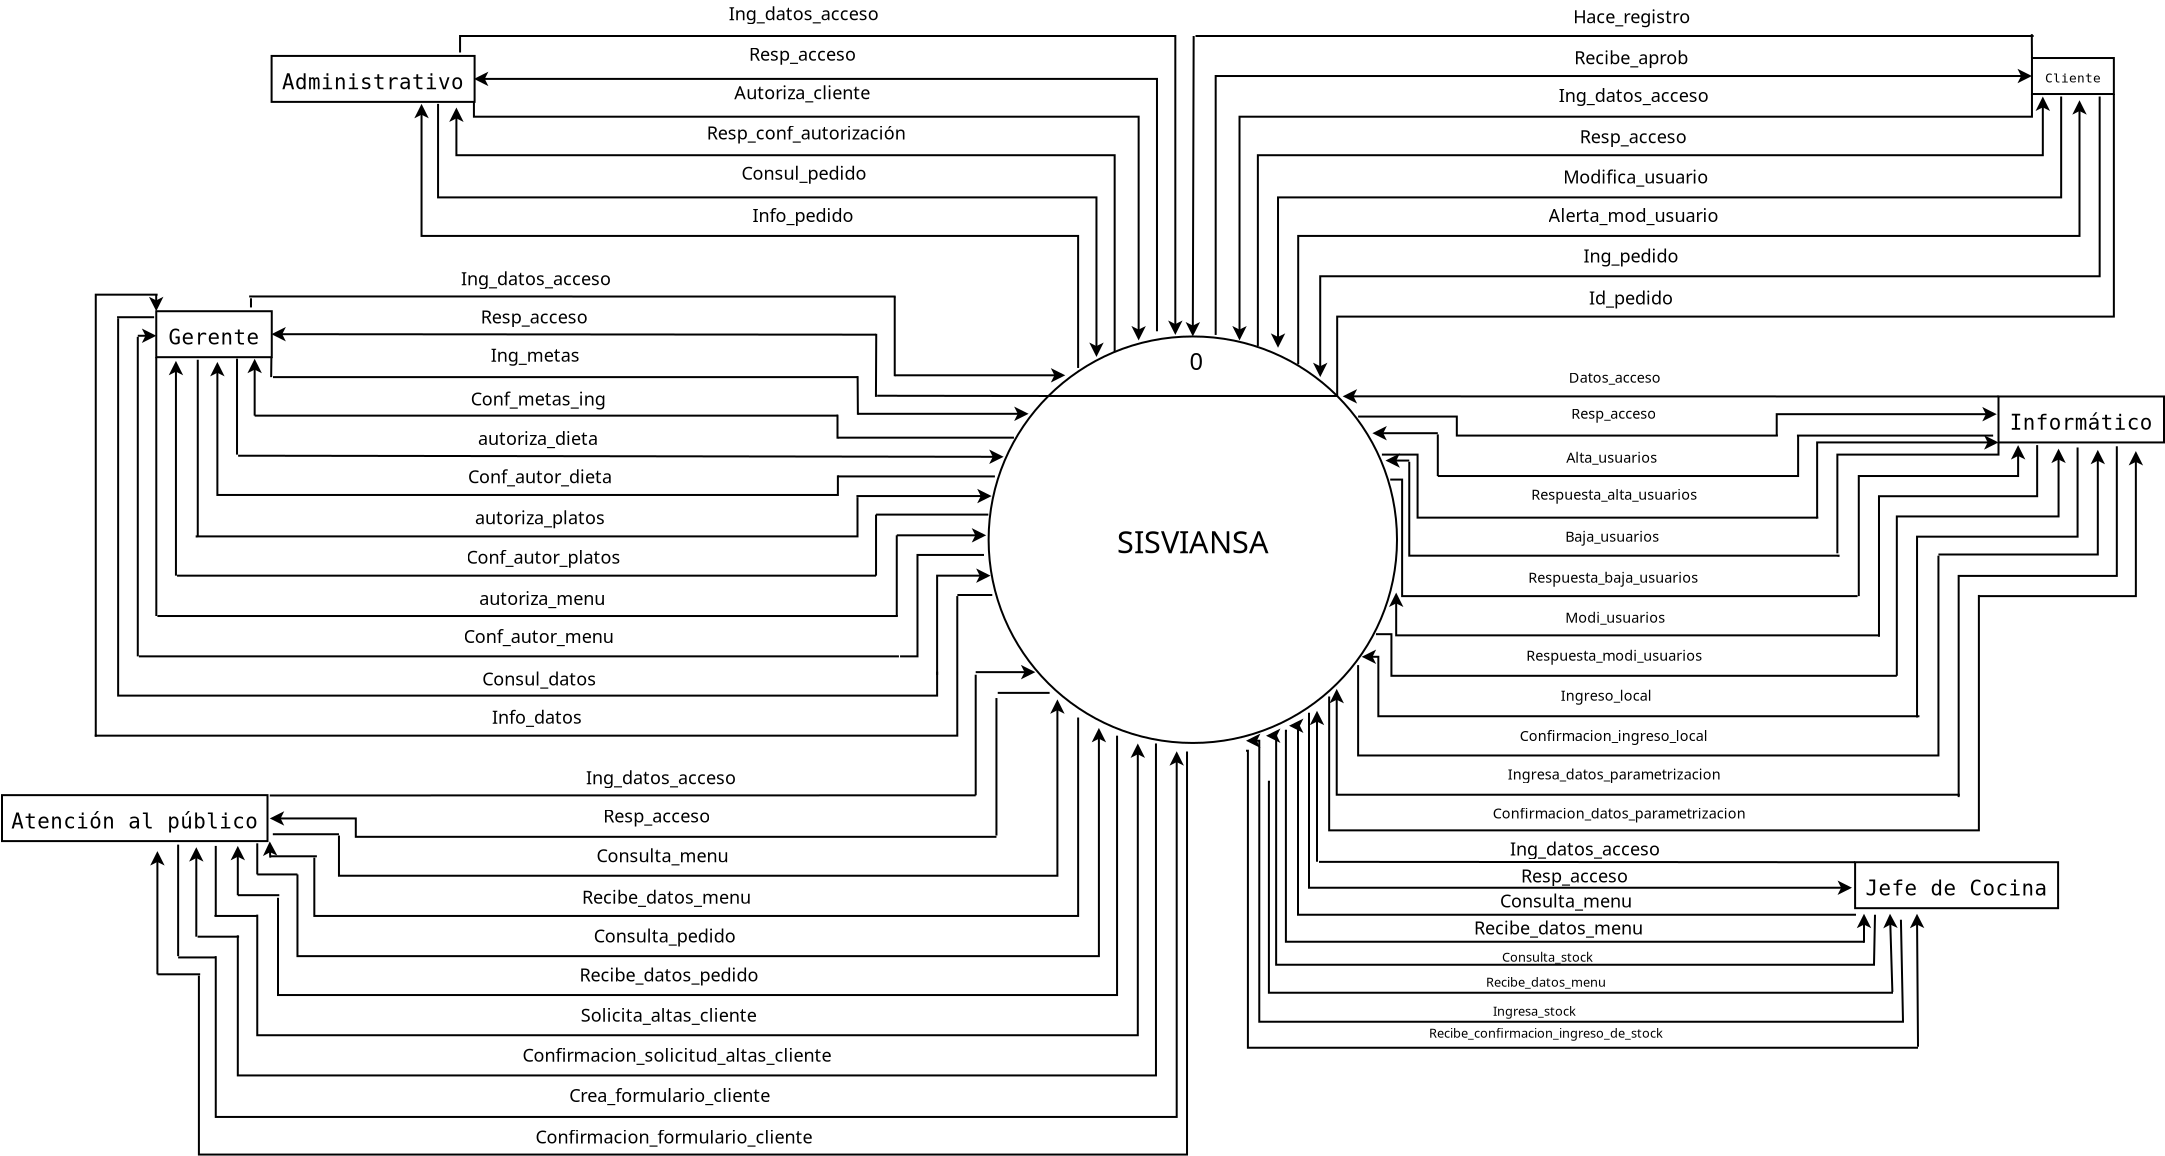 <?xml version="1.0" encoding="UTF-8"?>
<dia:diagram xmlns:dia="http://www.lysator.liu.se/~alla/dia/">
  <dia:layer name="Fondo" visible="true" active="true">
    <dia:object type="Flowchart - Ellipse" version="0" id="O0">
      <dia:attribute name="obj_pos">
        <dia:point val="20.562,14.03"/>
      </dia:attribute>
      <dia:attribute name="obj_bb">
        <dia:rectangle val="20.512,13.98;41.031,34.405"/>
      </dia:attribute>
      <dia:attribute name="elem_corner">
        <dia:point val="20.562,14.03"/>
      </dia:attribute>
      <dia:attribute name="elem_width">
        <dia:real val="20.419"/>
      </dia:attribute>
      <dia:attribute name="elem_height">
        <dia:real val="20.325"/>
      </dia:attribute>
      <dia:attribute name="border_width">
        <dia:real val="0.1"/>
      </dia:attribute>
      <dia:attribute name="show_background">
        <dia:boolean val="true"/>
      </dia:attribute>
      <dia:attribute name="padding">
        <dia:real val="0.354"/>
      </dia:attribute>
      <dia:attribute name="text">
        <dia:composite type="text">
          <dia:attribute name="string">
            <dia:string>#SISVIANSA#</dia:string>
          </dia:attribute>
          <dia:attribute name="font">
            <dia:font family="sans" style="0" name="Helvetica"/>
          </dia:attribute>
          <dia:attribute name="height">
            <dia:real val="1.911"/>
          </dia:attribute>
          <dia:attribute name="pos">
            <dia:point val="30.771,24.657"/>
          </dia:attribute>
          <dia:attribute name="color">
            <dia:color val="#000000"/>
          </dia:attribute>
          <dia:attribute name="alignment">
            <dia:enum val="1"/>
          </dia:attribute>
        </dia:composite>
      </dia:attribute>
    </dia:object>
    <dia:object type="Standard - Line" version="0" id="O1">
      <dia:attribute name="obj_pos">
        <dia:point val="23.552,17.006"/>
      </dia:attribute>
      <dia:attribute name="obj_bb">
        <dia:rectangle val="23.502,16.956;38.04,17.056"/>
      </dia:attribute>
      <dia:attribute name="conn_endpoints">
        <dia:point val="23.552,17.006"/>
        <dia:point val="37.99,17.006"/>
      </dia:attribute>
      <dia:attribute name="numcp">
        <dia:int val="1"/>
      </dia:attribute>
      <dia:connections>
        <dia:connection handle="0" to="O0" connection="6"/>
        <dia:connection handle="1" to="O0" connection="2"/>
      </dia:connections>
    </dia:object>
    <dia:object type="Standard - Text" version="1" id="O2">
      <dia:attribute name="obj_pos">
        <dia:point val="30.603,15.704"/>
      </dia:attribute>
      <dia:attribute name="obj_bb">
        <dia:rectangle val="30.603,14.604;31.358,15.983"/>
      </dia:attribute>
      <dia:attribute name="text">
        <dia:composite type="text">
          <dia:attribute name="string">
            <dia:string>#0#</dia:string>
          </dia:attribute>
          <dia:attribute name="font">
            <dia:font family="sans" style="0" name="Helvetica"/>
          </dia:attribute>
          <dia:attribute name="height">
            <dia:real val="1.481"/>
          </dia:attribute>
          <dia:attribute name="pos">
            <dia:point val="30.603,15.704"/>
          </dia:attribute>
          <dia:attribute name="color">
            <dia:color val="#000000"/>
          </dia:attribute>
          <dia:attribute name="alignment">
            <dia:enum val="0"/>
          </dia:attribute>
        </dia:composite>
      </dia:attribute>
      <dia:attribute name="valign">
        <dia:enum val="3"/>
      </dia:attribute>
    </dia:object>
    <dia:object type="ER - Entity" version="0" id="O3">
      <dia:attribute name="obj_pos">
        <dia:point val="-21.056,12.768"/>
      </dia:attribute>
      <dia:attribute name="obj_bb">
        <dia:rectangle val="-21.106,12.718;-15.231,15.115"/>
      </dia:attribute>
      <dia:attribute name="elem_corner">
        <dia:point val="-21.056,12.768"/>
      </dia:attribute>
      <dia:attribute name="elem_width">
        <dia:real val="5.775"/>
      </dia:attribute>
      <dia:attribute name="elem_height">
        <dia:real val="2.298"/>
      </dia:attribute>
      <dia:attribute name="border_width">
        <dia:real val="0.1"/>
      </dia:attribute>
      <dia:attribute name="border_color">
        <dia:color val="#000000"/>
      </dia:attribute>
      <dia:attribute name="inner_color">
        <dia:color val="#ffffff"/>
      </dia:attribute>
      <dia:attribute name="name">
        <dia:string>#Gerente#</dia:string>
      </dia:attribute>
      <dia:attribute name="weak">
        <dia:boolean val="false"/>
      </dia:attribute>
      <dia:attribute name="associative">
        <dia:boolean val="false"/>
      </dia:attribute>
      <dia:attribute name="font">
        <dia:font family="monospace" style="0" name="Courier"/>
      </dia:attribute>
      <dia:attribute name="font_height">
        <dia:real val="1.298"/>
      </dia:attribute>
    </dia:object>
    <dia:object type="ER - Entity" version="0" id="O4">
      <dia:attribute name="obj_pos">
        <dia:point val="-28.769,36.964"/>
      </dia:attribute>
      <dia:attribute name="obj_bb">
        <dia:rectangle val="-28.819,36.914;-15.444,39.311"/>
      </dia:attribute>
      <dia:attribute name="elem_corner">
        <dia:point val="-28.769,36.964"/>
      </dia:attribute>
      <dia:attribute name="elem_width">
        <dia:real val="13.275"/>
      </dia:attribute>
      <dia:attribute name="elem_height">
        <dia:real val="2.298"/>
      </dia:attribute>
      <dia:attribute name="border_width">
        <dia:real val="0.1"/>
      </dia:attribute>
      <dia:attribute name="border_color">
        <dia:color val="#000000"/>
      </dia:attribute>
      <dia:attribute name="inner_color">
        <dia:color val="#ffffff"/>
      </dia:attribute>
      <dia:attribute name="name">
        <dia:string>#Atención al público#</dia:string>
      </dia:attribute>
      <dia:attribute name="weak">
        <dia:boolean val="false"/>
      </dia:attribute>
      <dia:attribute name="associative">
        <dia:boolean val="false"/>
      </dia:attribute>
      <dia:attribute name="font">
        <dia:font family="monospace" style="0" name="Courier"/>
      </dia:attribute>
      <dia:attribute name="font_height">
        <dia:real val="1.298"/>
      </dia:attribute>
    </dia:object>
    <dia:object type="ER - Entity" version="0" id="O5">
      <dia:attribute name="obj_pos">
        <dia:point val="-15.289,0.003"/>
      </dia:attribute>
      <dia:attribute name="obj_bb">
        <dia:rectangle val="-15.338,-0.047;-5.088,2.351"/>
      </dia:attribute>
      <dia:attribute name="elem_corner">
        <dia:point val="-15.289,0.003"/>
      </dia:attribute>
      <dia:attribute name="elem_width">
        <dia:real val="10.15"/>
      </dia:attribute>
      <dia:attribute name="elem_height">
        <dia:real val="2.298"/>
      </dia:attribute>
      <dia:attribute name="border_width">
        <dia:real val="0.1"/>
      </dia:attribute>
      <dia:attribute name="border_color">
        <dia:color val="#000000"/>
      </dia:attribute>
      <dia:attribute name="inner_color">
        <dia:color val="#ffffff"/>
      </dia:attribute>
      <dia:attribute name="name">
        <dia:string>#Administrativo#</dia:string>
      </dia:attribute>
      <dia:attribute name="weak">
        <dia:boolean val="false"/>
      </dia:attribute>
      <dia:attribute name="associative">
        <dia:boolean val="false"/>
      </dia:attribute>
      <dia:attribute name="font">
        <dia:font family="monospace" style="0" name="Courier"/>
      </dia:attribute>
      <dia:attribute name="font_height">
        <dia:real val="1.298"/>
      </dia:attribute>
    </dia:object>
    <dia:object type="ER - Entity" version="0" id="O6">
      <dia:attribute name="obj_pos">
        <dia:point val="71.056,17.031"/>
      </dia:attribute>
      <dia:attribute name="obj_bb">
        <dia:rectangle val="71.006,16.981;79.381,19.378"/>
      </dia:attribute>
      <dia:attribute name="elem_corner">
        <dia:point val="71.056,17.031"/>
      </dia:attribute>
      <dia:attribute name="elem_width">
        <dia:real val="8.275"/>
      </dia:attribute>
      <dia:attribute name="elem_height">
        <dia:real val="2.298"/>
      </dia:attribute>
      <dia:attribute name="border_width">
        <dia:real val="0.1"/>
      </dia:attribute>
      <dia:attribute name="border_color">
        <dia:color val="#000000"/>
      </dia:attribute>
      <dia:attribute name="inner_color">
        <dia:color val="#ffffff"/>
      </dia:attribute>
      <dia:attribute name="name">
        <dia:string>#Informático#</dia:string>
      </dia:attribute>
      <dia:attribute name="weak">
        <dia:boolean val="false"/>
      </dia:attribute>
      <dia:attribute name="associative">
        <dia:boolean val="false"/>
      </dia:attribute>
      <dia:attribute name="font">
        <dia:font family="monospace" style="0" name="Courier"/>
      </dia:attribute>
      <dia:attribute name="font_height">
        <dia:real val="1.298"/>
      </dia:attribute>
    </dia:object>
    <dia:object type="ER - Entity" version="0" id="O7">
      <dia:attribute name="obj_pos">
        <dia:point val="72.729,0.108"/>
      </dia:attribute>
      <dia:attribute name="obj_bb">
        <dia:rectangle val="72.679,0.058;76.874,1.958"/>
      </dia:attribute>
      <dia:attribute name="elem_corner">
        <dia:point val="72.729,0.108"/>
      </dia:attribute>
      <dia:attribute name="elem_width">
        <dia:real val="4.095"/>
      </dia:attribute>
      <dia:attribute name="elem_height">
        <dia:real val="1.8"/>
      </dia:attribute>
      <dia:attribute name="border_width">
        <dia:real val="0.1"/>
      </dia:attribute>
      <dia:attribute name="border_color">
        <dia:color val="#000000"/>
      </dia:attribute>
      <dia:attribute name="inner_color">
        <dia:color val="#ffffff"/>
      </dia:attribute>
      <dia:attribute name="name">
        <dia:string>#Cliente#</dia:string>
      </dia:attribute>
      <dia:attribute name="weak">
        <dia:boolean val="false"/>
      </dia:attribute>
      <dia:attribute name="associative">
        <dia:boolean val="false"/>
      </dia:attribute>
      <dia:attribute name="font">
        <dia:font family="monospace" style="0" name="Courier"/>
      </dia:attribute>
      <dia:attribute name="font_height">
        <dia:real val="0.8"/>
      </dia:attribute>
    </dia:object>
    <dia:object type="Standard - ZigZagLine" version="1" id="O8">
      <dia:attribute name="obj_pos">
        <dia:point val="72.729,1.008"/>
      </dia:attribute>
      <dia:attribute name="obj_bb">
        <dia:rectangle val="31.865,0.646;72.779,14.025"/>
      </dia:attribute>
      <dia:attribute name="orth_points">
        <dia:point val="72.729,1.008"/>
        <dia:point val="31.915,1.008"/>
        <dia:point val="31.915,13.954"/>
        <dia:point val="31.915,13.954"/>
      </dia:attribute>
      <dia:attribute name="orth_orient">
        <dia:enum val="0"/>
        <dia:enum val="1"/>
        <dia:enum val="0"/>
      </dia:attribute>
      <dia:attribute name="autorouting">
        <dia:boolean val="false"/>
      </dia:attribute>
      <dia:attribute name="start_arrow">
        <dia:enum val="22"/>
      </dia:attribute>
      <dia:attribute name="start_arrow_length">
        <dia:real val="0.5"/>
      </dia:attribute>
      <dia:attribute name="start_arrow_width">
        <dia:real val="0.5"/>
      </dia:attribute>
      <dia:connections>
        <dia:connection handle="0" to="O7" connection="3"/>
      </dia:connections>
    </dia:object>
    <dia:object type="Standard - ZigZagLine" version="1" id="O9">
      <dia:attribute name="obj_pos">
        <dia:point val="33.107,14.229"/>
      </dia:attribute>
      <dia:attribute name="obj_bb">
        <dia:rectangle val="32.745,1.858;72.779,14.279"/>
      </dia:attribute>
      <dia:attribute name="orth_points">
        <dia:point val="33.107,14.229"/>
        <dia:point val="33.107,3.042"/>
        <dia:point val="72.729,3.042"/>
        <dia:point val="72.729,1.908"/>
      </dia:attribute>
      <dia:attribute name="orth_orient">
        <dia:enum val="1"/>
        <dia:enum val="0"/>
        <dia:enum val="1"/>
      </dia:attribute>
      <dia:attribute name="autorouting">
        <dia:boolean val="false"/>
      </dia:attribute>
      <dia:attribute name="start_arrow">
        <dia:enum val="22"/>
      </dia:attribute>
      <dia:attribute name="start_arrow_length">
        <dia:real val="0.5"/>
      </dia:attribute>
      <dia:attribute name="start_arrow_width">
        <dia:real val="0.5"/>
      </dia:attribute>
      <dia:connections>
        <dia:connection handle="1" to="O7" connection="5"/>
      </dia:connections>
    </dia:object>
    <dia:object type="Standard - ZigZagLine" version="1" id="O10">
      <dia:attribute name="obj_pos">
        <dia:point val="73.272,2.033"/>
      </dia:attribute>
      <dia:attribute name="obj_bb">
        <dia:rectangle val="33.974,1.983;73.633,14.555"/>
      </dia:attribute>
      <dia:attribute name="orth_points">
        <dia:point val="73.272,2.033"/>
        <dia:point val="73.272,4.968"/>
        <dia:point val="34.024,4.968"/>
        <dia:point val="34.024,14.505"/>
      </dia:attribute>
      <dia:attribute name="orth_orient">
        <dia:enum val="1"/>
        <dia:enum val="0"/>
        <dia:enum val="1"/>
      </dia:attribute>
      <dia:attribute name="autorouting">
        <dia:boolean val="false"/>
      </dia:attribute>
      <dia:attribute name="start_arrow">
        <dia:enum val="22"/>
      </dia:attribute>
      <dia:attribute name="start_arrow_length">
        <dia:real val="0.5"/>
      </dia:attribute>
      <dia:attribute name="start_arrow_width">
        <dia:real val="0.5"/>
      </dia:attribute>
    </dia:object>
    <dia:object type="Standard - ZigZagLine" version="1" id="O11">
      <dia:attribute name="obj_pos">
        <dia:point val="35.032,14.596"/>
      </dia:attribute>
      <dia:attribute name="obj_bb">
        <dia:rectangle val="34.671,1.983;74.239,14.646"/>
      </dia:attribute>
      <dia:attribute name="orth_points">
        <dia:point val="35.032,14.596"/>
        <dia:point val="35.032,7.077"/>
        <dia:point val="74.189,7.077"/>
        <dia:point val="74.189,2.033"/>
      </dia:attribute>
      <dia:attribute name="orth_orient">
        <dia:enum val="1"/>
        <dia:enum val="0"/>
        <dia:enum val="1"/>
      </dia:attribute>
      <dia:attribute name="autorouting">
        <dia:boolean val="false"/>
      </dia:attribute>
      <dia:attribute name="start_arrow">
        <dia:enum val="22"/>
      </dia:attribute>
      <dia:attribute name="start_arrow_length">
        <dia:real val="0.5"/>
      </dia:attribute>
      <dia:attribute name="start_arrow_width">
        <dia:real val="0.5"/>
      </dia:attribute>
    </dia:object>
    <dia:object type="Standard - ZigZagLine" version="1" id="O12">
      <dia:attribute name="obj_pos">
        <dia:point val="75.106,2.217"/>
      </dia:attribute>
      <dia:attribute name="obj_bb">
        <dia:rectangle val="35.991,2.167;75.467,15.472"/>
      </dia:attribute>
      <dia:attribute name="orth_points">
        <dia:point val="75.106,2.217"/>
        <dia:point val="75.106,9.003"/>
        <dia:point val="36.041,9.003"/>
        <dia:point val="36.041,15.421"/>
      </dia:attribute>
      <dia:attribute name="orth_orient">
        <dia:enum val="1"/>
        <dia:enum val="0"/>
        <dia:enum val="1"/>
      </dia:attribute>
      <dia:attribute name="autorouting">
        <dia:boolean val="false"/>
      </dia:attribute>
      <dia:attribute name="start_arrow">
        <dia:enum val="22"/>
      </dia:attribute>
      <dia:attribute name="start_arrow_length">
        <dia:real val="0.5"/>
      </dia:attribute>
      <dia:attribute name="start_arrow_width">
        <dia:real val="0.5"/>
      </dia:attribute>
    </dia:object>
    <dia:object type="Standard - ZigZagLine" version="1" id="O13">
      <dia:attribute name="obj_pos">
        <dia:point val="37.142,16.063"/>
      </dia:attribute>
      <dia:attribute name="obj_bb">
        <dia:rectangle val="36.78,1.983;76.164,16.113"/>
      </dia:attribute>
      <dia:attribute name="orth_points">
        <dia:point val="37.142,16.063"/>
        <dia:point val="37.142,11.02"/>
        <dia:point val="76.114,11.02"/>
        <dia:point val="76.114,2.033"/>
      </dia:attribute>
      <dia:attribute name="orth_orient">
        <dia:enum val="1"/>
        <dia:enum val="0"/>
        <dia:enum val="1"/>
      </dia:attribute>
      <dia:attribute name="autorouting">
        <dia:boolean val="false"/>
      </dia:attribute>
      <dia:attribute name="start_arrow">
        <dia:enum val="22"/>
      </dia:attribute>
      <dia:attribute name="start_arrow_length">
        <dia:real val="0.5"/>
      </dia:attribute>
      <dia:attribute name="start_arrow_width">
        <dia:real val="0.5"/>
      </dia:attribute>
    </dia:object>
    <dia:object type="Standard - Line" version="0" id="O14">
      <dia:attribute name="obj_pos">
        <dia:point val="72.721,-1.085"/>
      </dia:attribute>
      <dia:attribute name="obj_bb">
        <dia:rectangle val="72.671,-1.135;72.779,0.158"/>
      </dia:attribute>
      <dia:attribute name="conn_endpoints">
        <dia:point val="72.721,-1.085"/>
        <dia:point val="72.729,0.108"/>
      </dia:attribute>
      <dia:attribute name="numcp">
        <dia:int val="1"/>
      </dia:attribute>
      <dia:connections>
        <dia:connection handle="1" to="O7" connection="0"/>
      </dia:connections>
    </dia:object>
    <dia:object type="Standard - Line" version="0" id="O15">
      <dia:attribute name="obj_pos">
        <dia:point val="30.906,-0.993"/>
      </dia:attribute>
      <dia:attribute name="obj_bb">
        <dia:rectangle val="30.856,-1.043;72.863,-0.943"/>
      </dia:attribute>
      <dia:attribute name="conn_endpoints">
        <dia:point val="30.906,-0.993"/>
        <dia:point val="72.813,-0.993"/>
      </dia:attribute>
      <dia:attribute name="numcp">
        <dia:int val="1"/>
      </dia:attribute>
    </dia:object>
    <dia:object type="Standard - Line" version="0" id="O16">
      <dia:attribute name="obj_pos">
        <dia:point val="30.771,14.03"/>
      </dia:attribute>
      <dia:attribute name="obj_bb">
        <dia:rectangle val="30.411,-1.043;31.135,14.08"/>
      </dia:attribute>
      <dia:attribute name="conn_endpoints">
        <dia:point val="30.771,14.03"/>
        <dia:point val="30.814,-0.993"/>
      </dia:attribute>
      <dia:attribute name="numcp">
        <dia:int val="1"/>
      </dia:attribute>
      <dia:attribute name="start_arrow">
        <dia:enum val="22"/>
      </dia:attribute>
      <dia:attribute name="start_arrow_length">
        <dia:real val="0.5"/>
      </dia:attribute>
      <dia:attribute name="start_arrow_width">
        <dia:real val="0.5"/>
      </dia:attribute>
      <dia:connections>
        <dia:connection handle="0" to="O0" connection="4"/>
      </dia:connections>
    </dia:object>
    <dia:object type="Standard - Text" version="1" id="O17">
      <dia:attribute name="obj_pos">
        <dia:point val="41.085,-2.919"/>
      </dia:attribute>
      <dia:attribute name="obj_bb">
        <dia:rectangle val="41.085,-3.514;41.085,-2.769"/>
      </dia:attribute>
      <dia:attribute name="text">
        <dia:composite type="text">
          <dia:attribute name="string">
            <dia:string>##</dia:string>
          </dia:attribute>
          <dia:attribute name="font">
            <dia:font family="sans" style="0" name="Helvetica"/>
          </dia:attribute>
          <dia:attribute name="height">
            <dia:real val="0.8"/>
          </dia:attribute>
          <dia:attribute name="pos">
            <dia:point val="41.085,-2.919"/>
          </dia:attribute>
          <dia:attribute name="color">
            <dia:color val="#000000"/>
          </dia:attribute>
          <dia:attribute name="alignment">
            <dia:enum val="0"/>
          </dia:attribute>
        </dia:composite>
      </dia:attribute>
      <dia:attribute name="valign">
        <dia:enum val="3"/>
      </dia:attribute>
    </dia:object>
    <dia:object type="Standard - Text" version="1" id="O18">
      <dia:attribute name="obj_pos">
        <dia:point val="49.063,2.308"/>
      </dia:attribute>
      <dia:attribute name="obj_bb">
        <dia:rectangle val="49.063,1.471;57.0,2.521"/>
      </dia:attribute>
      <dia:attribute name="text">
        <dia:composite type="text">
          <dia:attribute name="string">
            <dia:string>#Ing_datos_acceso#</dia:string>
          </dia:attribute>
          <dia:attribute name="font">
            <dia:font family="sans" style="0" name="Helvetica"/>
          </dia:attribute>
          <dia:attribute name="height">
            <dia:real val="1.128"/>
          </dia:attribute>
          <dia:attribute name="pos">
            <dia:point val="49.063,2.308"/>
          </dia:attribute>
          <dia:attribute name="color">
            <dia:color val="#000000"/>
          </dia:attribute>
          <dia:attribute name="alignment">
            <dia:enum val="0"/>
          </dia:attribute>
        </dia:composite>
      </dia:attribute>
      <dia:attribute name="valign">
        <dia:enum val="3"/>
      </dia:attribute>
    </dia:object>
    <dia:object type="Standard - Text" version="1" id="O19">
      <dia:attribute name="obj_pos">
        <dia:point val="50.117,4.366"/>
      </dia:attribute>
      <dia:attribute name="obj_bb">
        <dia:rectangle val="50.117,3.529;55.915,4.579"/>
      </dia:attribute>
      <dia:attribute name="text">
        <dia:composite type="text">
          <dia:attribute name="string">
            <dia:string>#Resp_acceso#</dia:string>
          </dia:attribute>
          <dia:attribute name="font">
            <dia:font family="sans" style="0" name="Helvetica"/>
          </dia:attribute>
          <dia:attribute name="height">
            <dia:real val="1.128"/>
          </dia:attribute>
          <dia:attribute name="pos">
            <dia:point val="50.117,4.366"/>
          </dia:attribute>
          <dia:attribute name="color">
            <dia:color val="#000000"/>
          </dia:attribute>
          <dia:attribute name="alignment">
            <dia:enum val="0"/>
          </dia:attribute>
        </dia:composite>
      </dia:attribute>
      <dia:attribute name="valign">
        <dia:enum val="3"/>
      </dia:attribute>
    </dia:object>
    <dia:object type="Standard - Text" version="1" id="O20">
      <dia:attribute name="obj_pos">
        <dia:point val="50.301,10.327"/>
      </dia:attribute>
      <dia:attribute name="obj_bb">
        <dia:rectangle val="50.301,9.489;55.238,10.539"/>
      </dia:attribute>
      <dia:attribute name="text">
        <dia:composite type="text">
          <dia:attribute name="string">
            <dia:string>#Ing_pedido#</dia:string>
          </dia:attribute>
          <dia:attribute name="font">
            <dia:font family="sans" style="0" name="Helvetica"/>
          </dia:attribute>
          <dia:attribute name="height">
            <dia:real val="1.128"/>
          </dia:attribute>
          <dia:attribute name="pos">
            <dia:point val="50.301,10.327"/>
          </dia:attribute>
          <dia:attribute name="color">
            <dia:color val="#000000"/>
          </dia:attribute>
          <dia:attribute name="alignment">
            <dia:enum val="0"/>
          </dia:attribute>
        </dia:composite>
      </dia:attribute>
      <dia:attribute name="valign">
        <dia:enum val="3"/>
      </dia:attribute>
    </dia:object>
    <dia:object type="Standard - Text" version="1" id="O21">
      <dia:attribute name="obj_pos">
        <dia:point val="50.576,12.436"/>
      </dia:attribute>
      <dia:attribute name="obj_bb">
        <dia:rectangle val="50.576,11.598;54.941,12.648"/>
      </dia:attribute>
      <dia:attribute name="text">
        <dia:composite type="text">
          <dia:attribute name="string">
            <dia:string>#Id_pedido#</dia:string>
          </dia:attribute>
          <dia:attribute name="font">
            <dia:font family="sans" style="0" name="Helvetica"/>
          </dia:attribute>
          <dia:attribute name="height">
            <dia:real val="1.128"/>
          </dia:attribute>
          <dia:attribute name="pos">
            <dia:point val="50.576,12.436"/>
          </dia:attribute>
          <dia:attribute name="color">
            <dia:color val="#000000"/>
          </dia:attribute>
          <dia:attribute name="alignment">
            <dia:enum val="0"/>
          </dia:attribute>
        </dia:composite>
      </dia:attribute>
      <dia:attribute name="valign">
        <dia:enum val="3"/>
      </dia:attribute>
    </dia:object>
    <dia:object type="Standard - Text" version="1" id="O22">
      <dia:attribute name="obj_pos">
        <dia:point val="49.796,-1.631"/>
      </dia:attribute>
      <dia:attribute name="obj_bb">
        <dia:rectangle val="49.796,-2.468;56.024,-1.418"/>
      </dia:attribute>
      <dia:attribute name="text">
        <dia:composite type="text">
          <dia:attribute name="string">
            <dia:string>#Hace_registro#</dia:string>
          </dia:attribute>
          <dia:attribute name="font">
            <dia:font family="sans" style="0" name="Helvetica"/>
          </dia:attribute>
          <dia:attribute name="height">
            <dia:real val="1.128"/>
          </dia:attribute>
          <dia:attribute name="pos">
            <dia:point val="49.796,-1.631"/>
          </dia:attribute>
          <dia:attribute name="color">
            <dia:color val="#000000"/>
          </dia:attribute>
          <dia:attribute name="alignment">
            <dia:enum val="0"/>
          </dia:attribute>
        </dia:composite>
      </dia:attribute>
      <dia:attribute name="valign">
        <dia:enum val="3"/>
      </dia:attribute>
    </dia:object>
    <dia:object type="Standard - Text" version="1" id="O23">
      <dia:attribute name="obj_pos">
        <dia:point val="49.842,0.423"/>
      </dia:attribute>
      <dia:attribute name="obj_bb">
        <dia:rectangle val="49.842,-0.414;55.97,0.636"/>
      </dia:attribute>
      <dia:attribute name="text">
        <dia:composite type="text">
          <dia:attribute name="string">
            <dia:string>#Recibe_aprob#</dia:string>
          </dia:attribute>
          <dia:attribute name="font">
            <dia:font family="sans" style="0" name="Helvetica"/>
          </dia:attribute>
          <dia:attribute name="height">
            <dia:real val="1.128"/>
          </dia:attribute>
          <dia:attribute name="pos">
            <dia:point val="49.842,0.423"/>
          </dia:attribute>
          <dia:attribute name="color">
            <dia:color val="#000000"/>
          </dia:attribute>
          <dia:attribute name="alignment">
            <dia:enum val="0"/>
          </dia:attribute>
        </dia:composite>
      </dia:attribute>
      <dia:attribute name="valign">
        <dia:enum val="3"/>
      </dia:attribute>
    </dia:object>
    <dia:object type="Standard - Text" version="1" id="O24">
      <dia:attribute name="obj_pos">
        <dia:point val="49.292,6.384"/>
      </dia:attribute>
      <dia:attribute name="obj_bb">
        <dia:rectangle val="49.292,5.546;56.852,6.596"/>
      </dia:attribute>
      <dia:attribute name="text">
        <dia:composite type="text">
          <dia:attribute name="string">
            <dia:string>#Modifica_usuario#</dia:string>
          </dia:attribute>
          <dia:attribute name="font">
            <dia:font family="sans" style="0" name="Helvetica"/>
          </dia:attribute>
          <dia:attribute name="height">
            <dia:real val="1.128"/>
          </dia:attribute>
          <dia:attribute name="pos">
            <dia:point val="49.292,6.384"/>
          </dia:attribute>
          <dia:attribute name="color">
            <dia:color val="#000000"/>
          </dia:attribute>
          <dia:attribute name="alignment">
            <dia:enum val="0"/>
          </dia:attribute>
        </dia:composite>
      </dia:attribute>
      <dia:attribute name="valign">
        <dia:enum val="3"/>
      </dia:attribute>
    </dia:object>
    <dia:object type="Standard - Text" version="1" id="O25">
      <dia:attribute name="obj_pos">
        <dia:point val="11.029,66.99"/>
      </dia:attribute>
      <dia:attribute name="obj_bb">
        <dia:rectangle val="11.029,66.395;11.029,67.14"/>
      </dia:attribute>
      <dia:attribute name="text">
        <dia:composite type="text">
          <dia:attribute name="string">
            <dia:string>##</dia:string>
          </dia:attribute>
          <dia:attribute name="font">
            <dia:font family="sans" style="0" name="Helvetica"/>
          </dia:attribute>
          <dia:attribute name="height">
            <dia:real val="0.8"/>
          </dia:attribute>
          <dia:attribute name="pos">
            <dia:point val="11.029,66.99"/>
          </dia:attribute>
          <dia:attribute name="color">
            <dia:color val="#000000"/>
          </dia:attribute>
          <dia:attribute name="alignment">
            <dia:enum val="0"/>
          </dia:attribute>
        </dia:composite>
      </dia:attribute>
      <dia:attribute name="valign">
        <dia:enum val="3"/>
      </dia:attribute>
    </dia:object>
    <dia:object type="Standard - Text" version="1" id="O26">
      <dia:attribute name="obj_pos">
        <dia:point val="48.558,8.309"/>
      </dia:attribute>
      <dia:attribute name="obj_bb">
        <dia:rectangle val="48.558,7.472;57.508,8.522"/>
      </dia:attribute>
      <dia:attribute name="text">
        <dia:composite type="text">
          <dia:attribute name="string">
            <dia:string>#Alerta_mod_usuario#</dia:string>
          </dia:attribute>
          <dia:attribute name="font">
            <dia:font family="sans" style="0" name="Helvetica"/>
          </dia:attribute>
          <dia:attribute name="height">
            <dia:real val="1.128"/>
          </dia:attribute>
          <dia:attribute name="pos">
            <dia:point val="48.558,8.309"/>
          </dia:attribute>
          <dia:attribute name="color">
            <dia:color val="#000000"/>
          </dia:attribute>
          <dia:attribute name="alignment">
            <dia:enum val="0"/>
          </dia:attribute>
        </dia:composite>
      </dia:attribute>
      <dia:attribute name="valign">
        <dia:enum val="3"/>
      </dia:attribute>
    </dia:object>
    <dia:object type="Standard - ZigZagLine" version="1" id="O27">
      <dia:attribute name="obj_pos">
        <dia:point val="37.99,17.006"/>
      </dia:attribute>
      <dia:attribute name="obj_bb">
        <dia:rectangle val="37.94,1.858;76.874,17.056"/>
      </dia:attribute>
      <dia:attribute name="orth_points">
        <dia:point val="37.99,17.006"/>
        <dia:point val="37.99,13.037"/>
        <dia:point val="76.824,13.037"/>
        <dia:point val="76.824,1.908"/>
      </dia:attribute>
      <dia:attribute name="orth_orient">
        <dia:enum val="1"/>
        <dia:enum val="0"/>
        <dia:enum val="1"/>
      </dia:attribute>
      <dia:attribute name="autorouting">
        <dia:boolean val="false"/>
      </dia:attribute>
      <dia:connections>
        <dia:connection handle="0" to="O0" connection="2"/>
        <dia:connection handle="1" to="O7" connection="7"/>
      </dia:connections>
    </dia:object>
    <dia:object type="Standard - ZigZagLine" version="1" id="O28">
      <dia:attribute name="obj_pos">
        <dia:point val="-5.866,-0.168"/>
      </dia:attribute>
      <dia:attribute name="obj_bb">
        <dia:rectangle val="-5.916,-1.043;30.259,14.066"/>
      </dia:attribute>
      <dia:attribute name="orth_points">
        <dia:point val="-5.866,-0.168"/>
        <dia:point val="-5.866,-0.993"/>
        <dia:point val="29.897,-0.993"/>
        <dia:point val="29.897,13.954"/>
      </dia:attribute>
      <dia:attribute name="orth_orient">
        <dia:enum val="1"/>
        <dia:enum val="0"/>
        <dia:enum val="1"/>
      </dia:attribute>
      <dia:attribute name="autorouting">
        <dia:boolean val="false"/>
      </dia:attribute>
      <dia:attribute name="end_arrow">
        <dia:enum val="22"/>
      </dia:attribute>
      <dia:attribute name="end_arrow_length">
        <dia:real val="0.5"/>
      </dia:attribute>
      <dia:attribute name="end_arrow_width">
        <dia:real val="0.5"/>
      </dia:attribute>
    </dia:object>
    <dia:object type="Standard - ZigZagLine" version="1" id="O29">
      <dia:attribute name="obj_pos">
        <dia:point val="28.98,13.771"/>
      </dia:attribute>
      <dia:attribute name="obj_bb">
        <dia:rectangle val="-5.285,0.79;29.03,13.771"/>
      </dia:attribute>
      <dia:attribute name="orth_points">
        <dia:point val="28.98,13.771"/>
        <dia:point val="28.98,13.771"/>
        <dia:point val="28.98,1.152"/>
        <dia:point val="-5.173,1.152"/>
      </dia:attribute>
      <dia:attribute name="orth_orient">
        <dia:enum val="0"/>
        <dia:enum val="1"/>
        <dia:enum val="0"/>
      </dia:attribute>
      <dia:attribute name="autorouting">
        <dia:boolean val="false"/>
      </dia:attribute>
      <dia:attribute name="end_arrow">
        <dia:enum val="22"/>
      </dia:attribute>
      <dia:attribute name="end_arrow_length">
        <dia:real val="0.5"/>
      </dia:attribute>
      <dia:attribute name="end_arrow_width">
        <dia:real val="0.5"/>
      </dia:attribute>
      <dia:connections>
        <dia:connection handle="1" to="O5" connection="4"/>
      </dia:connections>
    </dia:object>
    <dia:object type="Standard - ZigZagLine" version="1" id="O30">
      <dia:attribute name="obj_pos">
        <dia:point val="-5.173,2.301"/>
      </dia:attribute>
      <dia:attribute name="obj_bb">
        <dia:rectangle val="-5.223,2.251;28.425,14.341"/>
      </dia:attribute>
      <dia:attribute name="orth_points">
        <dia:point val="-5.173,2.301"/>
        <dia:point val="-5.173,3.042"/>
        <dia:point val="28.063,3.042"/>
        <dia:point val="28.063,14.229"/>
      </dia:attribute>
      <dia:attribute name="orth_orient">
        <dia:enum val="1"/>
        <dia:enum val="0"/>
        <dia:enum val="1"/>
      </dia:attribute>
      <dia:attribute name="autorouting">
        <dia:boolean val="false"/>
      </dia:attribute>
      <dia:attribute name="end_arrow">
        <dia:enum val="22"/>
      </dia:attribute>
      <dia:attribute name="end_arrow_length">
        <dia:real val="0.5"/>
      </dia:attribute>
      <dia:attribute name="end_arrow_width">
        <dia:real val="0.5"/>
      </dia:attribute>
      <dia:connections>
        <dia:connection handle="0" to="O5" connection="7"/>
      </dia:connections>
    </dia:object>
    <dia:object type="Standard - ZigZagLine" version="1" id="O31">
      <dia:attribute name="obj_pos">
        <dia:point val="26.864,14.804"/>
      </dia:attribute>
      <dia:attribute name="obj_bb">
        <dia:rectangle val="-6.411,2.472;26.914,14.854"/>
      </dia:attribute>
      <dia:attribute name="orth_points">
        <dia:point val="26.864,14.804"/>
        <dia:point val="26.864,4.968"/>
        <dia:point val="-6.049,4.968"/>
        <dia:point val="-6.049,2.583"/>
      </dia:attribute>
      <dia:attribute name="orth_orient">
        <dia:enum val="1"/>
        <dia:enum val="0"/>
        <dia:enum val="1"/>
      </dia:attribute>
      <dia:attribute name="autorouting">
        <dia:boolean val="false"/>
      </dia:attribute>
      <dia:attribute name="end_arrow">
        <dia:enum val="22"/>
      </dia:attribute>
      <dia:attribute name="end_arrow_length">
        <dia:real val="0.5"/>
      </dia:attribute>
      <dia:attribute name="end_arrow_width">
        <dia:real val="0.5"/>
      </dia:attribute>
      <dia:connections>
        <dia:connection handle="0" to="O0" connection="5"/>
      </dia:connections>
    </dia:object>
    <dia:object type="Standard - ZigZagLine" version="1" id="O32">
      <dia:attribute name="obj_pos">
        <dia:point val="-6.966,2.4"/>
      </dia:attribute>
      <dia:attribute name="obj_bb">
        <dia:rectangle val="-7.016,2.35;26.316,15.166"/>
      </dia:attribute>
      <dia:attribute name="orth_points">
        <dia:point val="-6.966,2.4"/>
        <dia:point val="-6.966,7.077"/>
        <dia:point val="25.954,7.077"/>
        <dia:point val="25.954,15.055"/>
      </dia:attribute>
      <dia:attribute name="orth_orient">
        <dia:enum val="1"/>
        <dia:enum val="0"/>
        <dia:enum val="1"/>
      </dia:attribute>
      <dia:attribute name="autorouting">
        <dia:boolean val="false"/>
      </dia:attribute>
      <dia:attribute name="end_arrow">
        <dia:enum val="22"/>
      </dia:attribute>
      <dia:attribute name="end_arrow_length">
        <dia:real val="0.5"/>
      </dia:attribute>
      <dia:attribute name="end_arrow_width">
        <dia:real val="0.5"/>
      </dia:attribute>
    </dia:object>
    <dia:object type="Standard - ZigZagLine" version="1" id="O33">
      <dia:attribute name="obj_pos">
        <dia:point val="25.037,15.605"/>
      </dia:attribute>
      <dia:attribute name="obj_bb">
        <dia:rectangle val="-8.153,2.288;25.087,15.655"/>
      </dia:attribute>
      <dia:attribute name="orth_points">
        <dia:point val="25.037,15.605"/>
        <dia:point val="25.037,9.003"/>
        <dia:point val="-7.792,9.003"/>
        <dia:point val="-7.792,2.4"/>
      </dia:attribute>
      <dia:attribute name="orth_orient">
        <dia:enum val="1"/>
        <dia:enum val="0"/>
        <dia:enum val="1"/>
      </dia:attribute>
      <dia:attribute name="autorouting">
        <dia:boolean val="false"/>
      </dia:attribute>
      <dia:attribute name="end_arrow">
        <dia:enum val="22"/>
      </dia:attribute>
      <dia:attribute name="end_arrow_length">
        <dia:real val="0.5"/>
      </dia:attribute>
      <dia:attribute name="end_arrow_width">
        <dia:real val="0.5"/>
      </dia:attribute>
    </dia:object>
    <dia:object type="Standard - Text" version="1" id="O34">
      <dia:attribute name="obj_pos">
        <dia:point val="6.536,61.304"/>
      </dia:attribute>
      <dia:attribute name="obj_bb">
        <dia:rectangle val="6.536,60.709;6.536,61.455"/>
      </dia:attribute>
      <dia:attribute name="text">
        <dia:composite type="text">
          <dia:attribute name="string">
            <dia:string>##</dia:string>
          </dia:attribute>
          <dia:attribute name="font">
            <dia:font family="sans" style="0" name="Helvetica"/>
          </dia:attribute>
          <dia:attribute name="height">
            <dia:real val="0.8"/>
          </dia:attribute>
          <dia:attribute name="pos">
            <dia:point val="6.536,61.304"/>
          </dia:attribute>
          <dia:attribute name="color">
            <dia:color val="#000000"/>
          </dia:attribute>
          <dia:attribute name="alignment">
            <dia:enum val="0"/>
          </dia:attribute>
        </dia:composite>
      </dia:attribute>
      <dia:attribute name="valign">
        <dia:enum val="3"/>
      </dia:attribute>
    </dia:object>
    <dia:object type="Standard - Text" version="1" id="O35">
      <dia:attribute name="obj_pos">
        <dia:point val="7.843,2.166"/>
      </dia:attribute>
      <dia:attribute name="obj_bb">
        <dia:rectangle val="7.843,1.328;15.071,2.378"/>
      </dia:attribute>
      <dia:attribute name="text">
        <dia:composite type="text">
          <dia:attribute name="string">
            <dia:string>#Autoriza_cliente#</dia:string>
          </dia:attribute>
          <dia:attribute name="font">
            <dia:font family="sans" style="0" name="Helvetica"/>
          </dia:attribute>
          <dia:attribute name="height">
            <dia:real val="1.128"/>
          </dia:attribute>
          <dia:attribute name="pos">
            <dia:point val="7.843,2.166"/>
          </dia:attribute>
          <dia:attribute name="color">
            <dia:color val="#000000"/>
          </dia:attribute>
          <dia:attribute name="alignment">
            <dia:enum val="0"/>
          </dia:attribute>
        </dia:composite>
      </dia:attribute>
      <dia:attribute name="valign">
        <dia:enum val="3"/>
      </dia:attribute>
    </dia:object>
    <dia:object type="Standard - Text" version="1" id="O36">
      <dia:attribute name="obj_pos">
        <dia:point val="6.468,4.183"/>
      </dia:attribute>
      <dia:attribute name="obj_bb">
        <dia:rectangle val="6.468,3.345;17.083,4.395"/>
      </dia:attribute>
      <dia:attribute name="text">
        <dia:composite type="text">
          <dia:attribute name="string">
            <dia:string>#Resp_conf_autorización#</dia:string>
          </dia:attribute>
          <dia:attribute name="font">
            <dia:font family="sans" style="0" name="Helvetica"/>
          </dia:attribute>
          <dia:attribute name="height">
            <dia:real val="1.128"/>
          </dia:attribute>
          <dia:attribute name="pos">
            <dia:point val="6.468,4.183"/>
          </dia:attribute>
          <dia:attribute name="color">
            <dia:color val="#000000"/>
          </dia:attribute>
          <dia:attribute name="alignment">
            <dia:enum val="0"/>
          </dia:attribute>
        </dia:composite>
      </dia:attribute>
      <dia:attribute name="valign">
        <dia:enum val="3"/>
      </dia:attribute>
    </dia:object>
    <dia:object type="Standard - Text" version="1" id="O37">
      <dia:attribute name="obj_pos">
        <dia:point val="56.904,13.763"/>
      </dia:attribute>
      <dia:attribute name="obj_bb">
        <dia:rectangle val="56.904,13.168;56.904,13.913"/>
      </dia:attribute>
      <dia:attribute name="text">
        <dia:composite type="text">
          <dia:attribute name="string">
            <dia:string>##</dia:string>
          </dia:attribute>
          <dia:attribute name="font">
            <dia:font family="sans" style="0" name="Helvetica"/>
          </dia:attribute>
          <dia:attribute name="height">
            <dia:real val="0.8"/>
          </dia:attribute>
          <dia:attribute name="pos">
            <dia:point val="56.904,13.763"/>
          </dia:attribute>
          <dia:attribute name="color">
            <dia:color val="#000000"/>
          </dia:attribute>
          <dia:attribute name="alignment">
            <dia:enum val="0"/>
          </dia:attribute>
        </dia:composite>
      </dia:attribute>
      <dia:attribute name="valign">
        <dia:enum val="3"/>
      </dia:attribute>
    </dia:object>
    <dia:object type="Standard - Text" version="1" id="O38">
      <dia:attribute name="obj_pos">
        <dia:point val="7.568,-1.778"/>
      </dia:attribute>
      <dia:attribute name="obj_bb">
        <dia:rectangle val="7.568,-2.615;15.506,-1.565"/>
      </dia:attribute>
      <dia:attribute name="text">
        <dia:composite type="text">
          <dia:attribute name="string">
            <dia:string>#Ing_datos_acceso#</dia:string>
          </dia:attribute>
          <dia:attribute name="font">
            <dia:font family="sans" style="0" name="Helvetica"/>
          </dia:attribute>
          <dia:attribute name="height">
            <dia:real val="1.128"/>
          </dia:attribute>
          <dia:attribute name="pos">
            <dia:point val="7.568,-1.778"/>
          </dia:attribute>
          <dia:attribute name="color">
            <dia:color val="#000000"/>
          </dia:attribute>
          <dia:attribute name="alignment">
            <dia:enum val="0"/>
          </dia:attribute>
        </dia:composite>
      </dia:attribute>
      <dia:attribute name="valign">
        <dia:enum val="3"/>
      </dia:attribute>
    </dia:object>
    <dia:object type="Standard - Text" version="1" id="O39">
      <dia:attribute name="obj_pos">
        <dia:point val="8.577,0.24"/>
      </dia:attribute>
      <dia:attribute name="obj_bb">
        <dia:rectangle val="8.577,-0.598;14.374,0.452"/>
      </dia:attribute>
      <dia:attribute name="text">
        <dia:composite type="text">
          <dia:attribute name="string">
            <dia:string>#Resp_acceso#</dia:string>
          </dia:attribute>
          <dia:attribute name="font">
            <dia:font family="sans" style="0" name="Helvetica"/>
          </dia:attribute>
          <dia:attribute name="height">
            <dia:real val="1.128"/>
          </dia:attribute>
          <dia:attribute name="pos">
            <dia:point val="8.577,0.24"/>
          </dia:attribute>
          <dia:attribute name="color">
            <dia:color val="#000000"/>
          </dia:attribute>
          <dia:attribute name="alignment">
            <dia:enum val="0"/>
          </dia:attribute>
        </dia:composite>
      </dia:attribute>
      <dia:attribute name="valign">
        <dia:enum val="3"/>
      </dia:attribute>
    </dia:object>
    <dia:object type="Standard - Text" version="1" id="O40">
      <dia:attribute name="obj_pos">
        <dia:point val="8.21,6.2"/>
      </dia:attribute>
      <dia:attribute name="obj_bb">
        <dia:rectangle val="8.21,5.363;14.785,6.413"/>
      </dia:attribute>
      <dia:attribute name="text">
        <dia:composite type="text">
          <dia:attribute name="string">
            <dia:string>#Consul_pedido#</dia:string>
          </dia:attribute>
          <dia:attribute name="font">
            <dia:font family="sans" style="0" name="Helvetica"/>
          </dia:attribute>
          <dia:attribute name="height">
            <dia:real val="1.128"/>
          </dia:attribute>
          <dia:attribute name="pos">
            <dia:point val="8.21,6.2"/>
          </dia:attribute>
          <dia:attribute name="color">
            <dia:color val="#000000"/>
          </dia:attribute>
          <dia:attribute name="alignment">
            <dia:enum val="0"/>
          </dia:attribute>
        </dia:composite>
      </dia:attribute>
      <dia:attribute name="valign">
        <dia:enum val="3"/>
      </dia:attribute>
    </dia:object>
    <dia:object type="Standard - Text" version="1" id="O41">
      <dia:attribute name="obj_pos">
        <dia:point val="8.76,8.309"/>
      </dia:attribute>
      <dia:attribute name="obj_bb">
        <dia:rectangle val="8.76,7.472;13.995,8.522"/>
      </dia:attribute>
      <dia:attribute name="text">
        <dia:composite type="text">
          <dia:attribute name="string">
            <dia:string>#Info_pedido#</dia:string>
          </dia:attribute>
          <dia:attribute name="font">
            <dia:font family="sans" style="0" name="Helvetica"/>
          </dia:attribute>
          <dia:attribute name="height">
            <dia:real val="1.128"/>
          </dia:attribute>
          <dia:attribute name="pos">
            <dia:point val="8.76,8.309"/>
          </dia:attribute>
          <dia:attribute name="color">
            <dia:color val="#000000"/>
          </dia:attribute>
          <dia:attribute name="alignment">
            <dia:enum val="0"/>
          </dia:attribute>
        </dia:composite>
      </dia:attribute>
      <dia:attribute name="valign">
        <dia:enum val="3"/>
      </dia:attribute>
    </dia:object>
    <dia:object type="Standard - Line" version="0" id="O42">
      <dia:attribute name="obj_pos">
        <dia:point val="-16.32,12.12"/>
      </dia:attribute>
      <dia:attribute name="obj_bb">
        <dia:rectangle val="-16.37,12.07;-16.27,12.629"/>
      </dia:attribute>
      <dia:attribute name="conn_endpoints">
        <dia:point val="-16.32,12.12"/>
        <dia:point val="-16.32,12.579"/>
      </dia:attribute>
      <dia:attribute name="numcp">
        <dia:int val="1"/>
      </dia:attribute>
    </dia:object>
    <dia:object type="Standard - Line" version="0" id="O43">
      <dia:attribute name="obj_pos">
        <dia:point val="-16.411,12.029"/>
      </dia:attribute>
      <dia:attribute name="obj_bb">
        <dia:rectangle val="-16.461,11.979;15.962,12.085"/>
      </dia:attribute>
      <dia:attribute name="conn_endpoints">
        <dia:point val="-16.411,12.029"/>
        <dia:point val="15.912,12.035"/>
      </dia:attribute>
      <dia:attribute name="numcp">
        <dia:int val="1"/>
      </dia:attribute>
    </dia:object>
    <dia:object type="Standard - Line" version="0" id="O44">
      <dia:attribute name="obj_pos">
        <dia:point val="15.867,12.029"/>
      </dia:attribute>
      <dia:attribute name="obj_bb">
        <dia:rectangle val="15.817,11.979;15.918,16.066"/>
      </dia:attribute>
      <dia:attribute name="conn_endpoints">
        <dia:point val="15.867,12.029"/>
        <dia:point val="15.868,16.016"/>
      </dia:attribute>
      <dia:attribute name="numcp">
        <dia:int val="1"/>
      </dia:attribute>
    </dia:object>
    <dia:object type="Standard - Line" version="0" id="O45">
      <dia:attribute name="obj_pos">
        <dia:point val="-15.299,13.916"/>
      </dia:attribute>
      <dia:attribute name="obj_bb">
        <dia:rectangle val="-15.349,13.555;14.983,14.279"/>
      </dia:attribute>
      <dia:attribute name="conn_endpoints">
        <dia:point val="-15.299,13.916"/>
        <dia:point val="14.933,13.94"/>
      </dia:attribute>
      <dia:attribute name="numcp">
        <dia:int val="1"/>
      </dia:attribute>
      <dia:attribute name="start_arrow">
        <dia:enum val="22"/>
      </dia:attribute>
      <dia:attribute name="start_arrow_length">
        <dia:real val="0.5"/>
      </dia:attribute>
      <dia:attribute name="start_arrow_width">
        <dia:real val="0.5"/>
      </dia:attribute>
      <dia:connections>
        <dia:connection handle="0" to="O3" connection="4"/>
      </dia:connections>
    </dia:object>
    <dia:object type="Standard - Line" version="0" id="O46">
      <dia:attribute name="obj_pos">
        <dia:point val="14.943,13.897"/>
      </dia:attribute>
      <dia:attribute name="obj_bb">
        <dia:rectangle val="14.877,13.847;14.993,17.102"/>
      </dia:attribute>
      <dia:attribute name="conn_endpoints">
        <dia:point val="14.943,13.897"/>
        <dia:point val="14.928,17.052"/>
      </dia:attribute>
      <dia:attribute name="numcp">
        <dia:int val="1"/>
      </dia:attribute>
    </dia:object>
    <dia:object type="Standard - Line" version="0" id="O47">
      <dia:attribute name="obj_pos">
        <dia:point val="15.867,15.972"/>
      </dia:attribute>
      <dia:attribute name="obj_bb">
        <dia:rectangle val="15.817,15.61;24.507,16.334"/>
      </dia:attribute>
      <dia:attribute name="conn_endpoints">
        <dia:point val="15.867,15.972"/>
        <dia:point val="24.395,15.972"/>
      </dia:attribute>
      <dia:attribute name="numcp">
        <dia:int val="1"/>
      </dia:attribute>
      <dia:attribute name="end_arrow">
        <dia:enum val="22"/>
      </dia:attribute>
      <dia:attribute name="end_arrow_length">
        <dia:real val="0.5"/>
      </dia:attribute>
      <dia:attribute name="end_arrow_width">
        <dia:real val="0.5"/>
      </dia:attribute>
    </dia:object>
    <dia:object type="Standard - Line" version="0" id="O48">
      <dia:attribute name="obj_pos">
        <dia:point val="14.988,16.994"/>
      </dia:attribute>
      <dia:attribute name="obj_bb">
        <dia:rectangle val="14.938,16.943;23.602,17.057"/>
      </dia:attribute>
      <dia:attribute name="conn_endpoints">
        <dia:point val="14.988,16.994"/>
        <dia:point val="23.552,17.006"/>
      </dia:attribute>
      <dia:attribute name="numcp">
        <dia:int val="1"/>
      </dia:attribute>
      <dia:connections>
        <dia:connection handle="1" to="O0" connection="6"/>
      </dia:connections>
    </dia:object>
    <dia:object type="Standard - Line" version="0" id="O49">
      <dia:attribute name="obj_pos">
        <dia:point val="-15.299,15.065"/>
      </dia:attribute>
      <dia:attribute name="obj_bb">
        <dia:rectangle val="-15.362,15.015;-15.248,16.114"/>
      </dia:attribute>
      <dia:attribute name="conn_endpoints">
        <dia:point val="-15.299,15.065"/>
        <dia:point val="-15.311,16.063"/>
      </dia:attribute>
      <dia:attribute name="numcp">
        <dia:int val="1"/>
      </dia:attribute>
      <dia:connections>
        <dia:connection handle="0" to="O3" connection="7"/>
      </dia:connections>
    </dia:object>
    <dia:object type="Standard - Line" version="0" id="O50">
      <dia:attribute name="obj_pos">
        <dia:point val="-15.219,16.063"/>
      </dia:attribute>
      <dia:attribute name="obj_bb">
        <dia:rectangle val="-15.269,16.013;14.083,16.113"/>
      </dia:attribute>
      <dia:attribute name="conn_endpoints">
        <dia:point val="-15.219,16.063"/>
        <dia:point val="14.033,16.063"/>
      </dia:attribute>
      <dia:attribute name="numcp">
        <dia:int val="1"/>
      </dia:attribute>
    </dia:object>
    <dia:object type="Standard - Line" version="0" id="O51">
      <dia:attribute name="obj_pos">
        <dia:point val="14.012,16.015"/>
      </dia:attribute>
      <dia:attribute name="obj_bb">
        <dia:rectangle val="13.962,15.964;14.075,17.998"/>
      </dia:attribute>
      <dia:attribute name="conn_endpoints">
        <dia:point val="14.012,16.015"/>
        <dia:point val="14.025,17.947"/>
      </dia:attribute>
      <dia:attribute name="numcp">
        <dia:int val="1"/>
      </dia:attribute>
    </dia:object>
    <dia:object type="Standard - Line" version="0" id="O52">
      <dia:attribute name="obj_pos">
        <dia:point val="14.033,17.897"/>
      </dia:attribute>
      <dia:attribute name="obj_bb">
        <dia:rectangle val="13.983,17.536;22.673,18.259"/>
      </dia:attribute>
      <dia:attribute name="conn_endpoints">
        <dia:point val="14.033,17.897"/>
        <dia:point val="22.561,17.897"/>
      </dia:attribute>
      <dia:attribute name="numcp">
        <dia:int val="1"/>
      </dia:attribute>
      <dia:attribute name="end_arrow">
        <dia:enum val="22"/>
      </dia:attribute>
      <dia:attribute name="end_arrow_length">
        <dia:real val="0.5"/>
      </dia:attribute>
      <dia:attribute name="end_arrow_width">
        <dia:real val="0.5"/>
      </dia:attribute>
    </dia:object>
    <dia:object type="Standard - Line" version="0" id="O53">
      <dia:attribute name="obj_pos">
        <dia:point val="21.828,19.09"/>
      </dia:attribute>
      <dia:attribute name="obj_bb">
        <dia:rectangle val="12.974,19.04;21.878,19.14"/>
      </dia:attribute>
      <dia:attribute name="conn_endpoints">
        <dia:point val="21.828,19.09"/>
        <dia:point val="13.024,19.09"/>
      </dia:attribute>
      <dia:attribute name="numcp">
        <dia:int val="1"/>
      </dia:attribute>
    </dia:object>
    <dia:object type="Standard - Line" version="0" id="O54">
      <dia:attribute name="obj_pos">
        <dia:point val="-16.136,15.146"/>
      </dia:attribute>
      <dia:attribute name="obj_bb">
        <dia:rectangle val="-16.498,15.096;-15.774,18.039"/>
      </dia:attribute>
      <dia:attribute name="conn_endpoints">
        <dia:point val="-16.136,15.146"/>
        <dia:point val="-16.136,17.989"/>
      </dia:attribute>
      <dia:attribute name="numcp">
        <dia:int val="1"/>
      </dia:attribute>
      <dia:attribute name="start_arrow">
        <dia:enum val="22"/>
      </dia:attribute>
      <dia:attribute name="start_arrow_length">
        <dia:real val="0.5"/>
      </dia:attribute>
      <dia:attribute name="start_arrow_width">
        <dia:real val="0.5"/>
      </dia:attribute>
    </dia:object>
    <dia:object type="Standard - Line" version="0" id="O55">
      <dia:attribute name="obj_pos">
        <dia:point val="-16.136,17.989"/>
      </dia:attribute>
      <dia:attribute name="obj_bb">
        <dia:rectangle val="-16.186,17.939;13.074,18.039"/>
      </dia:attribute>
      <dia:attribute name="conn_endpoints">
        <dia:point val="-16.136,17.989"/>
        <dia:point val="13.024,17.989"/>
      </dia:attribute>
      <dia:attribute name="numcp">
        <dia:int val="1"/>
      </dia:attribute>
    </dia:object>
    <dia:object type="Standard - Line" version="0" id="O56">
      <dia:attribute name="obj_pos">
        <dia:point val="13.006,17.941"/>
      </dia:attribute>
      <dia:attribute name="obj_bb">
        <dia:rectangle val="12.956,17.891;13.056,19.191"/>
      </dia:attribute>
      <dia:attribute name="conn_endpoints">
        <dia:point val="13.006,17.941"/>
        <dia:point val="13.006,19.141"/>
      </dia:attribute>
      <dia:attribute name="numcp">
        <dia:int val="1"/>
      </dia:attribute>
    </dia:object>
    <dia:object type="Standard - Line" version="0" id="O57">
      <dia:attribute name="obj_pos">
        <dia:point val="-17.018,15.14"/>
      </dia:attribute>
      <dia:attribute name="obj_bb">
        <dia:rectangle val="-17.068,15.09;-16.968,19.988"/>
      </dia:attribute>
      <dia:attribute name="conn_endpoints">
        <dia:point val="-17.018,15.14"/>
        <dia:point val="-17.018,19.938"/>
      </dia:attribute>
      <dia:attribute name="numcp">
        <dia:int val="1"/>
      </dia:attribute>
    </dia:object>
    <dia:object type="Standard - Line" version="0" id="O58">
      <dia:attribute name="obj_pos">
        <dia:point val="-16.964,19.992"/>
      </dia:attribute>
      <dia:attribute name="obj_bb">
        <dia:rectangle val="-17.014,19.684;21.425,20.408"/>
      </dia:attribute>
      <dia:attribute name="conn_endpoints">
        <dia:point val="-16.964,19.992"/>
        <dia:point val="21.313,20.047"/>
      </dia:attribute>
      <dia:attribute name="numcp">
        <dia:int val="1"/>
      </dia:attribute>
      <dia:attribute name="end_arrow">
        <dia:enum val="22"/>
      </dia:attribute>
      <dia:attribute name="end_arrow_length">
        <dia:real val="0.5"/>
      </dia:attribute>
      <dia:attribute name="end_arrow_width">
        <dia:real val="0.5"/>
      </dia:attribute>
    </dia:object>
    <dia:object type="Standard - ZigZagLine" version="1" id="O59">
      <dia:attribute name="obj_pos">
        <dia:point val="13.025,20.974"/>
      </dia:attribute>
      <dia:attribute name="obj_bb">
        <dia:rectangle val="-18.361,15.191;13.075,22.005"/>
      </dia:attribute>
      <dia:attribute name="orth_points">
        <dia:point val="13.025,20.974"/>
        <dia:point val="13.025,21.955"/>
        <dia:point val="-18.0,21.955"/>
        <dia:point val="-18.0,15.303"/>
      </dia:attribute>
      <dia:attribute name="orth_orient">
        <dia:enum val="1"/>
        <dia:enum val="0"/>
        <dia:enum val="1"/>
      </dia:attribute>
      <dia:attribute name="autorouting">
        <dia:boolean val="false"/>
      </dia:attribute>
      <dia:attribute name="end_arrow">
        <dia:enum val="22"/>
      </dia:attribute>
      <dia:attribute name="end_arrow_length">
        <dia:real val="0.5"/>
      </dia:attribute>
      <dia:attribute name="end_arrow_width">
        <dia:real val="0.5"/>
      </dia:attribute>
    </dia:object>
    <dia:object type="Standard - Line" version="0" id="O60">
      <dia:attribute name="obj_pos">
        <dia:point val="13.025,21.028"/>
      </dia:attribute>
      <dia:attribute name="obj_bb">
        <dia:rectangle val="12.975,20.978;20.927,21.078"/>
      </dia:attribute>
      <dia:attribute name="conn_endpoints">
        <dia:point val="13.025,21.028"/>
        <dia:point val="20.877,21.028"/>
      </dia:attribute>
      <dia:attribute name="numcp">
        <dia:int val="1"/>
      </dia:attribute>
    </dia:object>
    <dia:object type="Standard - Line" version="0" id="O61">
      <dia:attribute name="obj_pos">
        <dia:point val="-18.981,15.194"/>
      </dia:attribute>
      <dia:attribute name="obj_bb">
        <dia:rectangle val="-19.031,15.144;-18.931,24.077"/>
      </dia:attribute>
      <dia:attribute name="conn_endpoints">
        <dia:point val="-18.981,15.194"/>
        <dia:point val="-18.981,24.027"/>
      </dia:attribute>
      <dia:attribute name="numcp">
        <dia:int val="1"/>
      </dia:attribute>
    </dia:object>
    <dia:object type="Standard - ZigZagLine" version="1" id="O62">
      <dia:attribute name="obj_pos">
        <dia:point val="-19.036,24.082"/>
      </dia:attribute>
      <dia:attribute name="obj_bb">
        <dia:rectangle val="-19.086,22.014;14.056,24.132"/>
      </dia:attribute>
      <dia:attribute name="orth_points">
        <dia:point val="-19.036,24.082"/>
        <dia:point val="-19.036,24.027"/>
        <dia:point val="14.006,24.027"/>
        <dia:point val="14.006,22.064"/>
      </dia:attribute>
      <dia:attribute name="orth_orient">
        <dia:enum val="1"/>
        <dia:enum val="0"/>
        <dia:enum val="1"/>
      </dia:attribute>
      <dia:attribute name="autorouting">
        <dia:boolean val="false"/>
      </dia:attribute>
    </dia:object>
    <dia:object type="Standard - Line" version="0" id="O63">
      <dia:attribute name="obj_pos">
        <dia:point val="13.952,22.01"/>
      </dia:attribute>
      <dia:attribute name="obj_bb">
        <dia:rectangle val="13.902,21.648;20.825,22.372"/>
      </dia:attribute>
      <dia:attribute name="conn_endpoints">
        <dia:point val="13.952,22.01"/>
        <dia:point val="20.713,22.01"/>
      </dia:attribute>
      <dia:attribute name="numcp">
        <dia:int val="1"/>
      </dia:attribute>
      <dia:attribute name="end_arrow">
        <dia:enum val="22"/>
      </dia:attribute>
      <dia:attribute name="end_arrow_length">
        <dia:real val="0.5"/>
      </dia:attribute>
      <dia:attribute name="end_arrow_width">
        <dia:real val="0.5"/>
      </dia:attribute>
    </dia:object>
    <dia:object type="Standard - Line" version="0" id="O64">
      <dia:attribute name="obj_pos">
        <dia:point val="14.933,22.937"/>
      </dia:attribute>
      <dia:attribute name="obj_bb">
        <dia:rectangle val="14.883,22.887;20.599,22.987"/>
      </dia:attribute>
      <dia:attribute name="conn_endpoints">
        <dia:point val="14.933,22.937"/>
        <dia:point val="20.549,22.937"/>
      </dia:attribute>
      <dia:attribute name="numcp">
        <dia:int val="1"/>
      </dia:attribute>
    </dia:object>
    <dia:object type="Standard - Line" version="0" id="O65">
      <dia:attribute name="obj_pos">
        <dia:point val="14.933,22.937"/>
      </dia:attribute>
      <dia:attribute name="obj_bb">
        <dia:rectangle val="14.883,22.887;14.983,26.04"/>
      </dia:attribute>
      <dia:attribute name="conn_endpoints">
        <dia:point val="14.933,22.937"/>
        <dia:point val="14.933,25.99"/>
      </dia:attribute>
      <dia:attribute name="numcp">
        <dia:int val="1"/>
      </dia:attribute>
    </dia:object>
    <dia:object type="Standard - Line" version="0" id="O66">
      <dia:attribute name="obj_pos">
        <dia:point val="14.933,25.99"/>
      </dia:attribute>
      <dia:attribute name="obj_bb">
        <dia:rectangle val="-20.067,25.94;14.983,26.04"/>
      </dia:attribute>
      <dia:attribute name="conn_endpoints">
        <dia:point val="14.933,25.99"/>
        <dia:point val="-20.017,25.99"/>
      </dia:attribute>
      <dia:attribute name="numcp">
        <dia:int val="1"/>
      </dia:attribute>
    </dia:object>
    <dia:object type="Standard - Line" version="0" id="O67">
      <dia:attribute name="obj_pos">
        <dia:point val="-20.072,25.99"/>
      </dia:attribute>
      <dia:attribute name="obj_bb">
        <dia:rectangle val="-20.433,15.137;-19.71,26.04"/>
      </dia:attribute>
      <dia:attribute name="conn_endpoints">
        <dia:point val="-20.072,25.99"/>
        <dia:point val="-20.072,15.249"/>
      </dia:attribute>
      <dia:attribute name="numcp">
        <dia:int val="1"/>
      </dia:attribute>
      <dia:attribute name="end_arrow">
        <dia:enum val="22"/>
      </dia:attribute>
      <dia:attribute name="end_arrow_length">
        <dia:real val="0.5"/>
      </dia:attribute>
      <dia:attribute name="end_arrow_width">
        <dia:real val="0.5"/>
      </dia:attribute>
    </dia:object>
    <dia:object type="Standard - Line" version="0" id="O68">
      <dia:attribute name="obj_pos">
        <dia:point val="-21.056,15.065"/>
      </dia:attribute>
      <dia:attribute name="obj_bb">
        <dia:rectangle val="-21.106,15.015;-21.003,28.058"/>
      </dia:attribute>
      <dia:attribute name="conn_endpoints">
        <dia:point val="-21.056,15.065"/>
        <dia:point val="-21.053,28.008"/>
      </dia:attribute>
      <dia:attribute name="numcp">
        <dia:int val="1"/>
      </dia:attribute>
      <dia:connections>
        <dia:connection handle="0" to="O3" connection="5"/>
      </dia:connections>
    </dia:object>
    <dia:object type="Standard - Line" version="0" id="O69">
      <dia:attribute name="obj_pos">
        <dia:point val="-20.999,28.008"/>
      </dia:attribute>
      <dia:attribute name="obj_bb">
        <dia:rectangle val="-21.049,27.958;16.074,28.058"/>
      </dia:attribute>
      <dia:attribute name="conn_endpoints">
        <dia:point val="-20.999,28.008"/>
        <dia:point val="16.024,28.008"/>
      </dia:attribute>
      <dia:attribute name="numcp">
        <dia:int val="1"/>
      </dia:attribute>
    </dia:object>
    <dia:object type="Standard - Line" version="0" id="O70">
      <dia:attribute name="obj_pos">
        <dia:point val="15.969,23.973"/>
      </dia:attribute>
      <dia:attribute name="obj_bb">
        <dia:rectangle val="15.919,23.923;16.019,28.058"/>
      </dia:attribute>
      <dia:attribute name="conn_endpoints">
        <dia:point val="15.969,23.973"/>
        <dia:point val="15.969,28.008"/>
      </dia:attribute>
      <dia:attribute name="numcp">
        <dia:int val="1"/>
      </dia:attribute>
    </dia:object>
    <dia:object type="Standard - Line" version="0" id="O71">
      <dia:attribute name="obj_pos">
        <dia:point val="15.969,23.973"/>
      </dia:attribute>
      <dia:attribute name="obj_bb">
        <dia:rectangle val="15.919,23.611;20.552,24.334"/>
      </dia:attribute>
      <dia:attribute name="conn_endpoints">
        <dia:point val="15.969,23.973"/>
        <dia:point val="20.44,23.973"/>
      </dia:attribute>
      <dia:attribute name="numcp">
        <dia:int val="1"/>
      </dia:attribute>
      <dia:attribute name="end_arrow">
        <dia:enum val="22"/>
      </dia:attribute>
      <dia:attribute name="end_arrow_length">
        <dia:real val="0.5"/>
      </dia:attribute>
      <dia:attribute name="end_arrow_width">
        <dia:real val="0.5"/>
      </dia:attribute>
    </dia:object>
    <dia:object type="Standard - ZigZagLine" version="1" id="O72">
      <dia:attribute name="obj_pos">
        <dia:point val="20.331,24.954"/>
      </dia:attribute>
      <dia:attribute name="obj_bb">
        <dia:rectangle val="16.083,24.904;20.381,30.075"/>
      </dia:attribute>
      <dia:attribute name="orth_points">
        <dia:point val="20.331,24.954"/>
        <dia:point val="17.005,24.954"/>
        <dia:point val="17.005,30.025"/>
        <dia:point val="16.133,30.025"/>
      </dia:attribute>
      <dia:attribute name="orth_orient">
        <dia:enum val="0"/>
        <dia:enum val="1"/>
        <dia:enum val="0"/>
      </dia:attribute>
      <dia:attribute name="autorouting">
        <dia:boolean val="false"/>
      </dia:attribute>
    </dia:object>
    <dia:object type="Standard - Line" version="0" id="O73">
      <dia:attribute name="obj_pos">
        <dia:point val="-21.925,30.025"/>
      </dia:attribute>
      <dia:attribute name="obj_bb">
        <dia:rectangle val="-21.976,29.975;16.128,30.075"/>
      </dia:attribute>
      <dia:attribute name="conn_endpoints">
        <dia:point val="-21.925,30.025"/>
        <dia:point val="16.078,30.025"/>
      </dia:attribute>
      <dia:attribute name="numcp">
        <dia:int val="1"/>
      </dia:attribute>
    </dia:object>
    <dia:object type="Standard - Line" version="0" id="O74">
      <dia:attribute name="obj_pos">
        <dia:point val="-21.98,14.049"/>
      </dia:attribute>
      <dia:attribute name="obj_bb">
        <dia:rectangle val="-22.03,13.999;-21.93,30.075"/>
      </dia:attribute>
      <dia:attribute name="conn_endpoints">
        <dia:point val="-21.98,14.049"/>
        <dia:point val="-21.98,30.025"/>
      </dia:attribute>
      <dia:attribute name="numcp">
        <dia:int val="1"/>
      </dia:attribute>
    </dia:object>
    <dia:object type="Standard - Line" version="0" id="O75">
      <dia:attribute name="obj_pos">
        <dia:point val="-21.98,13.995"/>
      </dia:attribute>
      <dia:attribute name="obj_bb">
        <dia:rectangle val="-22.03,13.633;-20.941,14.357"/>
      </dia:attribute>
      <dia:attribute name="conn_endpoints">
        <dia:point val="-21.98,13.995"/>
        <dia:point val="-21.053,13.995"/>
      </dia:attribute>
      <dia:attribute name="numcp">
        <dia:int val="1"/>
      </dia:attribute>
      <dia:attribute name="end_arrow">
        <dia:enum val="22"/>
      </dia:attribute>
      <dia:attribute name="end_arrow_length">
        <dia:real val="0.5"/>
      </dia:attribute>
      <dia:attribute name="end_arrow_width">
        <dia:real val="0.5"/>
      </dia:attribute>
    </dia:object>
    <dia:object type="Standard - Line" version="0" id="O76">
      <dia:attribute name="obj_pos">
        <dia:point val="-21.162,13.068"/>
      </dia:attribute>
      <dia:attribute name="obj_bb">
        <dia:rectangle val="-23.066,13.018;-21.112,13.118"/>
      </dia:attribute>
      <dia:attribute name="conn_endpoints">
        <dia:point val="-21.162,13.068"/>
        <dia:point val="-23.016,13.068"/>
      </dia:attribute>
      <dia:attribute name="numcp">
        <dia:int val="1"/>
      </dia:attribute>
    </dia:object>
    <dia:object type="Standard - ZigZagLine" version="1" id="O77">
      <dia:attribute name="obj_pos">
        <dia:point val="-22.962,13.122"/>
      </dia:attribute>
      <dia:attribute name="obj_bb">
        <dia:rectangle val="-23.012,13.072;18.037,32.038"/>
      </dia:attribute>
      <dia:attribute name="orth_points">
        <dia:point val="-22.962,13.122"/>
        <dia:point val="-22.962,31.988"/>
        <dia:point val="17.987,31.988"/>
        <dia:point val="17.987,30.788"/>
      </dia:attribute>
      <dia:attribute name="orth_orient">
        <dia:enum val="1"/>
        <dia:enum val="0"/>
        <dia:enum val="1"/>
      </dia:attribute>
      <dia:attribute name="autorouting">
        <dia:boolean val="false"/>
      </dia:attribute>
    </dia:object>
    <dia:object type="Standard - ZigZagLine" version="1" id="O78">
      <dia:attribute name="obj_pos">
        <dia:point val="17.987,30.952"/>
      </dia:attribute>
      <dia:attribute name="obj_bb">
        <dia:rectangle val="17.937,25.628;20.77,30.952"/>
      </dia:attribute>
      <dia:attribute name="orth_points">
        <dia:point val="17.987,30.952"/>
        <dia:point val="17.987,30.952"/>
        <dia:point val="17.987,25.99"/>
        <dia:point val="20.659,25.99"/>
      </dia:attribute>
      <dia:attribute name="orth_orient">
        <dia:enum val="0"/>
        <dia:enum val="1"/>
        <dia:enum val="0"/>
      </dia:attribute>
      <dia:attribute name="autorouting">
        <dia:boolean val="false"/>
      </dia:attribute>
      <dia:attribute name="end_arrow">
        <dia:enum val="22"/>
      </dia:attribute>
      <dia:attribute name="end_arrow_length">
        <dia:real val="0.5"/>
      </dia:attribute>
      <dia:attribute name="end_arrow_width">
        <dia:real val="0.5"/>
      </dia:attribute>
    </dia:object>
    <dia:object type="Standard - ZigZagLine" version="1" id="O79">
      <dia:attribute name="obj_pos">
        <dia:point val="-20.989,11.94"/>
      </dia:attribute>
      <dia:attribute name="obj_bb">
        <dia:rectangle val="-24.131,11.89;-20.939,34.04"/>
      </dia:attribute>
      <dia:attribute name="orth_points">
        <dia:point val="-20.989,11.94"/>
        <dia:point val="-24.081,11.94"/>
        <dia:point val="-24.081,33.99"/>
        <dia:point val="-24.026,33.99"/>
      </dia:attribute>
      <dia:attribute name="orth_orient">
        <dia:enum val="0"/>
        <dia:enum val="1"/>
        <dia:enum val="0"/>
      </dia:attribute>
      <dia:attribute name="autorouting">
        <dia:boolean val="false"/>
      </dia:attribute>
    </dia:object>
    <dia:object type="Standard - ZigZagLine" version="1" id="O80">
      <dia:attribute name="obj_pos">
        <dia:point val="-24.081,33.936"/>
      </dia:attribute>
      <dia:attribute name="obj_bb">
        <dia:rectangle val="-24.131,26.961;19.045,34.04"/>
      </dia:attribute>
      <dia:attribute name="orth_points">
        <dia:point val="-24.081,33.936"/>
        <dia:point val="-24.081,33.99"/>
        <dia:point val="18.995,33.99"/>
        <dia:point val="18.995,27.011"/>
      </dia:attribute>
      <dia:attribute name="orth_orient">
        <dia:enum val="1"/>
        <dia:enum val="0"/>
        <dia:enum val="1"/>
      </dia:attribute>
      <dia:attribute name="autorouting">
        <dia:boolean val="false"/>
      </dia:attribute>
    </dia:object>
    <dia:object type="Standard - Line" version="0" id="O81">
      <dia:attribute name="obj_pos">
        <dia:point val="19.0,26.957"/>
      </dia:attribute>
      <dia:attribute name="obj_bb">
        <dia:rectangle val="18.95,26.907;20.795,27.007"/>
      </dia:attribute>
      <dia:attribute name="conn_endpoints">
        <dia:point val="19.0,26.957"/>
        <dia:point val="20.745,26.957"/>
      </dia:attribute>
      <dia:attribute name="numcp">
        <dia:int val="1"/>
      </dia:attribute>
    </dia:object>
    <dia:object type="Standard - Text" version="1" id="O82">
      <dia:attribute name="obj_pos">
        <dia:point val="-10.383,51.254"/>
      </dia:attribute>
      <dia:attribute name="obj_bb">
        <dia:rectangle val="-10.383,50.659;-10.383,51.404"/>
      </dia:attribute>
      <dia:attribute name="text">
        <dia:composite type="text">
          <dia:attribute name="string">
            <dia:string>##</dia:string>
          </dia:attribute>
          <dia:attribute name="font">
            <dia:font family="sans" style="0" name="Helvetica"/>
          </dia:attribute>
          <dia:attribute name="height">
            <dia:real val="0.8"/>
          </dia:attribute>
          <dia:attribute name="pos">
            <dia:point val="-10.383,51.254"/>
          </dia:attribute>
          <dia:attribute name="color">
            <dia:color val="#000000"/>
          </dia:attribute>
          <dia:attribute name="alignment">
            <dia:enum val="0"/>
          </dia:attribute>
        </dia:composite>
      </dia:attribute>
      <dia:attribute name="valign">
        <dia:enum val="3"/>
      </dia:attribute>
    </dia:object>
    <dia:object type="Standard - Text" version="1" id="O83">
      <dia:attribute name="obj_pos">
        <dia:point val="-5.822,11.47"/>
      </dia:attribute>
      <dia:attribute name="obj_bb">
        <dia:rectangle val="-5.822,10.633;2.115,11.683"/>
      </dia:attribute>
      <dia:attribute name="text">
        <dia:composite type="text">
          <dia:attribute name="string">
            <dia:string>#Ing_datos_acceso#</dia:string>
          </dia:attribute>
          <dia:attribute name="font">
            <dia:font family="sans" style="0" name="Helvetica"/>
          </dia:attribute>
          <dia:attribute name="height">
            <dia:real val="1.128"/>
          </dia:attribute>
          <dia:attribute name="pos">
            <dia:point val="-5.822,11.47"/>
          </dia:attribute>
          <dia:attribute name="color">
            <dia:color val="#000000"/>
          </dia:attribute>
          <dia:attribute name="alignment">
            <dia:enum val="0"/>
          </dia:attribute>
        </dia:composite>
      </dia:attribute>
      <dia:attribute name="valign">
        <dia:enum val="3"/>
      </dia:attribute>
    </dia:object>
    <dia:object type="Standard - Text" version="1" id="O84">
      <dia:attribute name="obj_pos">
        <dia:point val="-4.832,13.38"/>
      </dia:attribute>
      <dia:attribute name="obj_bb">
        <dia:rectangle val="-4.832,12.542;0.965,13.592"/>
      </dia:attribute>
      <dia:attribute name="text">
        <dia:composite type="text">
          <dia:attribute name="string">
            <dia:string>#Resp_acceso#</dia:string>
          </dia:attribute>
          <dia:attribute name="font">
            <dia:font family="sans" style="0" name="Helvetica"/>
          </dia:attribute>
          <dia:attribute name="height">
            <dia:real val="1.128"/>
          </dia:attribute>
          <dia:attribute name="pos">
            <dia:point val="-4.832,13.38"/>
          </dia:attribute>
          <dia:attribute name="color">
            <dia:color val="#000000"/>
          </dia:attribute>
          <dia:attribute name="alignment">
            <dia:enum val="0"/>
          </dia:attribute>
        </dia:composite>
      </dia:attribute>
      <dia:attribute name="valign">
        <dia:enum val="3"/>
      </dia:attribute>
    </dia:object>
    <dia:object type="Standard - Text" version="1" id="O85">
      <dia:attribute name="obj_pos">
        <dia:point val="-4.337,15.289"/>
      </dia:attribute>
      <dia:attribute name="obj_bb">
        <dia:rectangle val="-4.337,14.451;0.338,15.501"/>
      </dia:attribute>
      <dia:attribute name="text">
        <dia:composite type="text">
          <dia:attribute name="string">
            <dia:string>#Ing_metas#</dia:string>
          </dia:attribute>
          <dia:attribute name="font">
            <dia:font family="sans" style="0" name="Helvetica"/>
          </dia:attribute>
          <dia:attribute name="height">
            <dia:real val="1.128"/>
          </dia:attribute>
          <dia:attribute name="pos">
            <dia:point val="-4.337,15.289"/>
          </dia:attribute>
          <dia:attribute name="color">
            <dia:color val="#000000"/>
          </dia:attribute>
          <dia:attribute name="alignment">
            <dia:enum val="0"/>
          </dia:attribute>
        </dia:composite>
      </dia:attribute>
      <dia:attribute name="valign">
        <dia:enum val="3"/>
      </dia:attribute>
    </dia:object>
    <dia:object type="Standard - Text" version="1" id="O86">
      <dia:attribute name="obj_pos">
        <dia:point val="-5.327,17.481"/>
      </dia:attribute>
      <dia:attribute name="obj_bb">
        <dia:rectangle val="-5.327,16.643;1.858,17.693"/>
      </dia:attribute>
      <dia:attribute name="text">
        <dia:composite type="text">
          <dia:attribute name="string">
            <dia:string>#Conf_metas_ing#</dia:string>
          </dia:attribute>
          <dia:attribute name="font">
            <dia:font family="sans" style="0" name="Helvetica"/>
          </dia:attribute>
          <dia:attribute name="height">
            <dia:real val="1.128"/>
          </dia:attribute>
          <dia:attribute name="pos">
            <dia:point val="-5.327,17.481"/>
          </dia:attribute>
          <dia:attribute name="color">
            <dia:color val="#000000"/>
          </dia:attribute>
          <dia:attribute name="alignment">
            <dia:enum val="0"/>
          </dia:attribute>
        </dia:composite>
      </dia:attribute>
      <dia:attribute name="valign">
        <dia:enum val="3"/>
      </dia:attribute>
    </dia:object>
    <dia:object type="Standard - Text" version="1" id="O87">
      <dia:attribute name="obj_pos">
        <dia:point val="-4.974,19.461"/>
      </dia:attribute>
      <dia:attribute name="obj_bb">
        <dia:rectangle val="-4.974,18.623;1.441,19.673"/>
      </dia:attribute>
      <dia:attribute name="text">
        <dia:composite type="text">
          <dia:attribute name="string">
            <dia:string>#autoriza_dieta#</dia:string>
          </dia:attribute>
          <dia:attribute name="font">
            <dia:font family="sans" style="0" name="Helvetica"/>
          </dia:attribute>
          <dia:attribute name="height">
            <dia:real val="1.128"/>
          </dia:attribute>
          <dia:attribute name="pos">
            <dia:point val="-4.974,19.461"/>
          </dia:attribute>
          <dia:attribute name="color">
            <dia:color val="#000000"/>
          </dia:attribute>
          <dia:attribute name="alignment">
            <dia:enum val="0"/>
          </dia:attribute>
        </dia:composite>
      </dia:attribute>
      <dia:attribute name="valign">
        <dia:enum val="3"/>
      </dia:attribute>
    </dia:object>
    <dia:object type="Standard - Text" version="1" id="O88">
      <dia:attribute name="obj_pos">
        <dia:point val="-5.468,21.37"/>
      </dia:attribute>
      <dia:attribute name="obj_bb">
        <dia:rectangle val="-5.468,20.532;2.197,21.582"/>
      </dia:attribute>
      <dia:attribute name="text">
        <dia:composite type="text">
          <dia:attribute name="string">
            <dia:string>#Conf_autor_dieta#</dia:string>
          </dia:attribute>
          <dia:attribute name="font">
            <dia:font family="sans" style="0" name="Helvetica"/>
          </dia:attribute>
          <dia:attribute name="height">
            <dia:real val="1.128"/>
          </dia:attribute>
          <dia:attribute name="pos">
            <dia:point val="-5.468,21.37"/>
          </dia:attribute>
          <dia:attribute name="color">
            <dia:color val="#000000"/>
          </dia:attribute>
          <dia:attribute name="alignment">
            <dia:enum val="0"/>
          </dia:attribute>
        </dia:composite>
      </dia:attribute>
      <dia:attribute name="valign">
        <dia:enum val="3"/>
      </dia:attribute>
    </dia:object>
    <dia:object type="Standard - Text" version="1" id="O89">
      <dia:attribute name="obj_pos">
        <dia:point val="-5.115,23.42"/>
      </dia:attribute>
      <dia:attribute name="obj_bb">
        <dia:rectangle val="-5.115,22.583;1.768,23.633"/>
      </dia:attribute>
      <dia:attribute name="text">
        <dia:composite type="text">
          <dia:attribute name="string">
            <dia:string>#autoriza_platos#</dia:string>
          </dia:attribute>
          <dia:attribute name="font">
            <dia:font family="sans" style="0" name="Helvetica"/>
          </dia:attribute>
          <dia:attribute name="height">
            <dia:real val="1.128"/>
          </dia:attribute>
          <dia:attribute name="pos">
            <dia:point val="-5.115,23.42"/>
          </dia:attribute>
          <dia:attribute name="color">
            <dia:color val="#000000"/>
          </dia:attribute>
          <dia:attribute name="alignment">
            <dia:enum val="0"/>
          </dia:attribute>
        </dia:composite>
      </dia:attribute>
      <dia:attribute name="valign">
        <dia:enum val="3"/>
      </dia:attribute>
    </dia:object>
    <dia:object type="Standard - Text" version="1" id="O90">
      <dia:attribute name="obj_pos">
        <dia:point val="-5.539,25.4"/>
      </dia:attribute>
      <dia:attribute name="obj_bb">
        <dia:rectangle val="-5.539,24.563;2.593,25.613"/>
      </dia:attribute>
      <dia:attribute name="text">
        <dia:composite type="text">
          <dia:attribute name="string">
            <dia:string>#Conf_autor_platos#</dia:string>
          </dia:attribute>
          <dia:attribute name="font">
            <dia:font family="sans" style="0" name="Helvetica"/>
          </dia:attribute>
          <dia:attribute name="height">
            <dia:real val="1.128"/>
          </dia:attribute>
          <dia:attribute name="pos">
            <dia:point val="-5.539,25.4"/>
          </dia:attribute>
          <dia:attribute name="color">
            <dia:color val="#000000"/>
          </dia:attribute>
          <dia:attribute name="alignment">
            <dia:enum val="0"/>
          </dia:attribute>
        </dia:composite>
      </dia:attribute>
      <dia:attribute name="valign">
        <dia:enum val="3"/>
      </dia:attribute>
    </dia:object>
    <dia:object type="Standard - Text" version="1" id="O91">
      <dia:attribute name="obj_pos">
        <dia:point val="-4.903,27.451"/>
      </dia:attribute>
      <dia:attribute name="obj_bb">
        <dia:rectangle val="-4.903,26.613;1.807,27.663"/>
      </dia:attribute>
      <dia:attribute name="text">
        <dia:composite type="text">
          <dia:attribute name="string">
            <dia:string>#autoriza_menu#</dia:string>
          </dia:attribute>
          <dia:attribute name="font">
            <dia:font family="sans" style="0" name="Helvetica"/>
          </dia:attribute>
          <dia:attribute name="height">
            <dia:real val="1.128"/>
          </dia:attribute>
          <dia:attribute name="pos">
            <dia:point val="-4.903,27.451"/>
          </dia:attribute>
          <dia:attribute name="color">
            <dia:color val="#000000"/>
          </dia:attribute>
          <dia:attribute name="alignment">
            <dia:enum val="0"/>
          </dia:attribute>
        </dia:composite>
      </dia:attribute>
      <dia:attribute name="valign">
        <dia:enum val="3"/>
      </dia:attribute>
    </dia:object>
    <dia:object type="Standard - Text" version="1" id="O92">
      <dia:attribute name="obj_pos">
        <dia:point val="-5.681,29.36"/>
      </dia:attribute>
      <dia:attribute name="obj_bb">
        <dia:rectangle val="-5.681,28.522;2.279,29.572"/>
      </dia:attribute>
      <dia:attribute name="text">
        <dia:composite type="text">
          <dia:attribute name="string">
            <dia:string>#Conf_autor_menu#</dia:string>
          </dia:attribute>
          <dia:attribute name="font">
            <dia:font family="sans" style="0" name="Helvetica"/>
          </dia:attribute>
          <dia:attribute name="height">
            <dia:real val="1.128"/>
          </dia:attribute>
          <dia:attribute name="pos">
            <dia:point val="-5.681,29.36"/>
          </dia:attribute>
          <dia:attribute name="color">
            <dia:color val="#000000"/>
          </dia:attribute>
          <dia:attribute name="alignment">
            <dia:enum val="0"/>
          </dia:attribute>
        </dia:composite>
      </dia:attribute>
      <dia:attribute name="valign">
        <dia:enum val="3"/>
      </dia:attribute>
    </dia:object>
    <dia:object type="Standard - Text" version="1" id="O93">
      <dia:attribute name="obj_pos">
        <dia:point val="-4.761,31.481"/>
      </dia:attribute>
      <dia:attribute name="obj_bb">
        <dia:rectangle val="-4.761,30.644;1.241,31.694"/>
      </dia:attribute>
      <dia:attribute name="text">
        <dia:composite type="text">
          <dia:attribute name="string">
            <dia:string>#Consul_datos#</dia:string>
          </dia:attribute>
          <dia:attribute name="font">
            <dia:font family="sans" style="0" name="Helvetica"/>
          </dia:attribute>
          <dia:attribute name="height">
            <dia:real val="1.128"/>
          </dia:attribute>
          <dia:attribute name="pos">
            <dia:point val="-4.761,31.481"/>
          </dia:attribute>
          <dia:attribute name="color">
            <dia:color val="#000000"/>
          </dia:attribute>
          <dia:attribute name="alignment">
            <dia:enum val="0"/>
          </dia:attribute>
        </dia:composite>
      </dia:attribute>
      <dia:attribute name="valign">
        <dia:enum val="3"/>
      </dia:attribute>
    </dia:object>
    <dia:object type="Standard - Text" version="1" id="O94">
      <dia:attribute name="obj_pos">
        <dia:point val="-4.266,33.39"/>
      </dia:attribute>
      <dia:attribute name="obj_bb">
        <dia:rectangle val="-4.266,32.553;0.396,33.603"/>
      </dia:attribute>
      <dia:attribute name="text">
        <dia:composite type="text">
          <dia:attribute name="string">
            <dia:string>#Info_datos#</dia:string>
          </dia:attribute>
          <dia:attribute name="font">
            <dia:font family="sans" style="0" name="Helvetica"/>
          </dia:attribute>
          <dia:attribute name="height">
            <dia:real val="1.128"/>
          </dia:attribute>
          <dia:attribute name="pos">
            <dia:point val="-4.266,33.39"/>
          </dia:attribute>
          <dia:attribute name="color">
            <dia:color val="#000000"/>
          </dia:attribute>
          <dia:attribute name="alignment">
            <dia:enum val="0"/>
          </dia:attribute>
        </dia:composite>
      </dia:attribute>
      <dia:attribute name="valign">
        <dia:enum val="3"/>
      </dia:attribute>
    </dia:object>
    <dia:object type="Standard - Line" version="0" id="O95">
      <dia:attribute name="obj_pos">
        <dia:point val="-21.06,11.94"/>
      </dia:attribute>
      <dia:attribute name="obj_bb">
        <dia:rectangle val="-21.421,11.889;-20.697,12.88"/>
      </dia:attribute>
      <dia:attribute name="conn_endpoints">
        <dia:point val="-21.06,11.94"/>
        <dia:point val="-21.056,12.768"/>
      </dia:attribute>
      <dia:attribute name="numcp">
        <dia:int val="1"/>
      </dia:attribute>
      <dia:attribute name="end_arrow">
        <dia:enum val="22"/>
      </dia:attribute>
      <dia:attribute name="end_arrow_length">
        <dia:real val="0.5"/>
      </dia:attribute>
      <dia:attribute name="end_arrow_width">
        <dia:real val="0.5"/>
      </dia:attribute>
      <dia:connections>
        <dia:connection handle="1" to="O3" connection="0"/>
      </dia:connections>
    </dia:object>
    <dia:object type="Standard - Line" version="0" id="O96">
      <dia:attribute name="obj_pos">
        <dia:point val="-15.38,36.98"/>
      </dia:attribute>
      <dia:attribute name="obj_bb">
        <dia:rectangle val="-15.43,36.923;19.966,37.03"/>
      </dia:attribute>
      <dia:attribute name="conn_endpoints">
        <dia:point val="-15.38,36.98"/>
        <dia:point val="19.916,36.974"/>
      </dia:attribute>
      <dia:attribute name="numcp">
        <dia:int val="1"/>
      </dia:attribute>
    </dia:object>
    <dia:object type="Standard - Line" version="0" id="O97">
      <dia:attribute name="obj_pos">
        <dia:point val="19.916,36.974"/>
      </dia:attribute>
      <dia:attribute name="obj_bb">
        <dia:rectangle val="19.866,30.893;19.966,37.023"/>
      </dia:attribute>
      <dia:attribute name="conn_endpoints">
        <dia:point val="19.916,36.974"/>
        <dia:point val="19.916,30.943"/>
      </dia:attribute>
      <dia:attribute name="numcp">
        <dia:int val="1"/>
      </dia:attribute>
    </dia:object>
    <dia:object type="Standard - Line" version="0" id="O98">
      <dia:attribute name="obj_pos">
        <dia:point val="19.916,30.814"/>
      </dia:attribute>
      <dia:attribute name="obj_bb">
        <dia:rectangle val="19.866,30.452;23.011,31.175"/>
      </dia:attribute>
      <dia:attribute name="conn_endpoints">
        <dia:point val="19.916,30.814"/>
        <dia:point val="22.899,30.814"/>
      </dia:attribute>
      <dia:attribute name="numcp">
        <dia:int val="1"/>
      </dia:attribute>
      <dia:attribute name="end_arrow">
        <dia:enum val="22"/>
      </dia:attribute>
      <dia:attribute name="end_arrow_length">
        <dia:real val="0.5"/>
      </dia:attribute>
      <dia:attribute name="end_arrow_width">
        <dia:real val="0.5"/>
      </dia:attribute>
    </dia:object>
    <dia:object type="Standard - Line" version="0" id="O99">
      <dia:attribute name="obj_pos">
        <dia:point val="23.612,31.851"/>
      </dia:attribute>
      <dia:attribute name="obj_bb">
        <dia:rectangle val="20.968,31.801;23.662,31.901"/>
      </dia:attribute>
      <dia:attribute name="conn_endpoints">
        <dia:point val="23.612,31.851"/>
        <dia:point val="21.018,31.851"/>
      </dia:attribute>
      <dia:attribute name="numcp">
        <dia:int val="1"/>
      </dia:attribute>
    </dia:object>
    <dia:object type="Standard - Line" version="0" id="O100">
      <dia:attribute name="obj_pos">
        <dia:point val="20.953,32.11"/>
      </dia:attribute>
      <dia:attribute name="obj_bb">
        <dia:rectangle val="20.903,32.06;21.003,39.034"/>
      </dia:attribute>
      <dia:attribute name="conn_endpoints">
        <dia:point val="20.953,32.11"/>
        <dia:point val="20.953,38.984"/>
      </dia:attribute>
      <dia:attribute name="numcp">
        <dia:int val="1"/>
      </dia:attribute>
    </dia:object>
    <dia:object type="Standard - ZigZagLine" version="1" id="O101">
      <dia:attribute name="obj_pos">
        <dia:point val="20.953,39.048"/>
      </dia:attribute>
      <dia:attribute name="obj_bb">
        <dia:rectangle val="-15.491,37.767;21.003,39.098"/>
      </dia:attribute>
      <dia:attribute name="orth_points">
        <dia:point val="20.953,39.048"/>
        <dia:point val="-11.079,39.048"/>
        <dia:point val="-11.079,38.129"/>
        <dia:point val="-15.38,38.129"/>
      </dia:attribute>
      <dia:attribute name="orth_orient">
        <dia:enum val="0"/>
        <dia:enum val="1"/>
        <dia:enum val="0"/>
      </dia:attribute>
      <dia:attribute name="autorouting">
        <dia:boolean val="false"/>
      </dia:attribute>
      <dia:attribute name="end_arrow">
        <dia:enum val="22"/>
      </dia:attribute>
      <dia:attribute name="end_arrow_length">
        <dia:real val="0.5"/>
      </dia:attribute>
      <dia:attribute name="end_arrow_width">
        <dia:real val="0.5"/>
      </dia:attribute>
    </dia:object>
    <dia:object type="Standard - ZigZagLine" version="1" id="O102">
      <dia:attribute name="obj_pos">
        <dia:point val="-11.921,38.984"/>
      </dia:attribute>
      <dia:attribute name="obj_bb">
        <dia:rectangle val="-11.971,32.063;24.363,41.044"/>
      </dia:attribute>
      <dia:attribute name="orth_points">
        <dia:point val="-11.921,38.984"/>
        <dia:point val="-11.921,40.994"/>
        <dia:point val="24.001,40.994"/>
        <dia:point val="24.001,32.175"/>
      </dia:attribute>
      <dia:attribute name="orth_orient">
        <dia:enum val="1"/>
        <dia:enum val="0"/>
        <dia:enum val="1"/>
      </dia:attribute>
      <dia:attribute name="autorouting">
        <dia:boolean val="false"/>
      </dia:attribute>
      <dia:attribute name="end_arrow">
        <dia:enum val="22"/>
      </dia:attribute>
      <dia:attribute name="end_arrow_length">
        <dia:real val="0.5"/>
      </dia:attribute>
      <dia:attribute name="end_arrow_width">
        <dia:real val="0.5"/>
      </dia:attribute>
    </dia:object>
    <dia:object type="Standard - Line" version="0" id="O103">
      <dia:attribute name="obj_pos">
        <dia:point val="-11.921,38.919"/>
      </dia:attribute>
      <dia:attribute name="obj_bb">
        <dia:rectangle val="-15.278,38.869;-11.871,38.969"/>
      </dia:attribute>
      <dia:attribute name="conn_endpoints">
        <dia:point val="-11.921,38.919"/>
        <dia:point val="-15.228,38.919"/>
      </dia:attribute>
      <dia:attribute name="numcp">
        <dia:int val="1"/>
      </dia:attribute>
    </dia:object>
    <dia:object type="Standard - Line" version="0" id="O104">
      <dia:attribute name="obj_pos">
        <dia:point val="-15.38,39.277"/>
      </dia:attribute>
      <dia:attribute name="obj_bb">
        <dia:rectangle val="-15.722,39.226;-14.999,40.137"/>
      </dia:attribute>
      <dia:attribute name="conn_endpoints">
        <dia:point val="-15.38,39.277"/>
        <dia:point val="-15.358,40.086"/>
      </dia:attribute>
      <dia:attribute name="numcp">
        <dia:int val="1"/>
      </dia:attribute>
      <dia:attribute name="start_arrow">
        <dia:enum val="22"/>
      </dia:attribute>
      <dia:attribute name="start_arrow_length">
        <dia:real val="0.5"/>
      </dia:attribute>
      <dia:attribute name="start_arrow_width">
        <dia:real val="0.5"/>
      </dia:attribute>
    </dia:object>
    <dia:object type="Standard - Line" version="0" id="O105">
      <dia:attribute name="obj_pos">
        <dia:point val="-15.358,40.021"/>
      </dia:attribute>
      <dia:attribute name="obj_bb">
        <dia:rectangle val="-15.408,39.971;-12.974,40.071"/>
      </dia:attribute>
      <dia:attribute name="conn_endpoints">
        <dia:point val="-15.358,40.021"/>
        <dia:point val="-13.024,40.021"/>
      </dia:attribute>
      <dia:attribute name="numcp">
        <dia:int val="1"/>
      </dia:attribute>
    </dia:object>
    <dia:object type="Standard - ZigZagLine" version="1" id="O106">
      <dia:attribute name="obj_pos">
        <dia:point val="-13.153,40.086"/>
      </dia:attribute>
      <dia:attribute name="obj_bb">
        <dia:rectangle val="-13.203,33.033;25.088,43.054"/>
      </dia:attribute>
      <dia:attribute name="orth_points">
        <dia:point val="-13.153,40.086"/>
        <dia:point val="-13.153,43.004"/>
        <dia:point val="25.038,43.004"/>
        <dia:point val="25.038,33.083"/>
      </dia:attribute>
      <dia:attribute name="orth_orient">
        <dia:enum val="1"/>
        <dia:enum val="0"/>
        <dia:enum val="1"/>
      </dia:attribute>
      <dia:attribute name="autorouting">
        <dia:boolean val="false"/>
      </dia:attribute>
    </dia:object>
    <dia:object type="Standard - Line" version="0" id="O107">
      <dia:attribute name="obj_pos">
        <dia:point val="-16.006,39.373"/>
      </dia:attribute>
      <dia:attribute name="obj_bb">
        <dia:rectangle val="-16.056,39.323;-15.956,40.979"/>
      </dia:attribute>
      <dia:attribute name="conn_endpoints">
        <dia:point val="-16.006,39.373"/>
        <dia:point val="-16.006,40.929"/>
      </dia:attribute>
      <dia:attribute name="numcp">
        <dia:int val="1"/>
      </dia:attribute>
    </dia:object>
    <dia:object type="Standard - Line" version="0" id="O108">
      <dia:attribute name="obj_pos">
        <dia:point val="-16.006,40.929"/>
      </dia:attribute>
      <dia:attribute name="obj_bb">
        <dia:rectangle val="-16.056,40.879;-13.946,40.979"/>
      </dia:attribute>
      <dia:attribute name="conn_endpoints">
        <dia:point val="-16.006,40.929"/>
        <dia:point val="-13.996,40.929"/>
      </dia:attribute>
      <dia:attribute name="numcp">
        <dia:int val="1"/>
      </dia:attribute>
    </dia:object>
    <dia:object type="Standard - ZigZagLine" version="1" id="O109">
      <dia:attribute name="obj_pos">
        <dia:point val="-13.996,40.929"/>
      </dia:attribute>
      <dia:attribute name="obj_bb">
        <dia:rectangle val="-14.046,33.49;26.438,45.064"/>
      </dia:attribute>
      <dia:attribute name="orth_points">
        <dia:point val="-13.996,40.929"/>
        <dia:point val="-13.996,45.014"/>
        <dia:point val="26.076,45.014"/>
        <dia:point val="26.076,33.602"/>
      </dia:attribute>
      <dia:attribute name="orth_orient">
        <dia:enum val="1"/>
        <dia:enum val="0"/>
        <dia:enum val="1"/>
      </dia:attribute>
      <dia:attribute name="autorouting">
        <dia:boolean val="false"/>
      </dia:attribute>
      <dia:attribute name="end_arrow">
        <dia:enum val="22"/>
      </dia:attribute>
      <dia:attribute name="end_arrow_length">
        <dia:real val="0.5"/>
      </dia:attribute>
      <dia:attribute name="end_arrow_width">
        <dia:real val="0.5"/>
      </dia:attribute>
    </dia:object>
    <dia:object type="Standard - ZigZagLine" version="1" id="O110">
      <dia:attribute name="obj_pos">
        <dia:point val="26.984,33.991"/>
      </dia:attribute>
      <dia:attribute name="obj_bb">
        <dia:rectangle val="-15.019,33.941;27.034,47.009"/>
      </dia:attribute>
      <dia:attribute name="orth_points">
        <dia:point val="26.984,33.991"/>
        <dia:point val="26.984,46.959"/>
        <dia:point val="-14.969,46.959"/>
        <dia:point val="-14.969,42.096"/>
      </dia:attribute>
      <dia:attribute name="orth_orient">
        <dia:enum val="1"/>
        <dia:enum val="0"/>
        <dia:enum val="1"/>
      </dia:attribute>
      <dia:attribute name="autorouting">
        <dia:boolean val="false"/>
      </dia:attribute>
    </dia:object>
    <dia:object type="Standard - Line" version="0" id="O111">
      <dia:attribute name="obj_pos">
        <dia:point val="-14.904,41.966"/>
      </dia:attribute>
      <dia:attribute name="obj_bb">
        <dia:rectangle val="-17.029,41.916;-14.854,42.016"/>
      </dia:attribute>
      <dia:attribute name="conn_endpoints">
        <dia:point val="-14.904,41.966"/>
        <dia:point val="-16.979,41.966"/>
      </dia:attribute>
      <dia:attribute name="numcp">
        <dia:int val="1"/>
      </dia:attribute>
    </dia:object>
    <dia:object type="Standard - Line" version="0" id="O112">
      <dia:attribute name="obj_pos">
        <dia:point val="-16.979,39.502"/>
      </dia:attribute>
      <dia:attribute name="obj_bb">
        <dia:rectangle val="-17.341,39.452;-16.617,42.016"/>
      </dia:attribute>
      <dia:attribute name="conn_endpoints">
        <dia:point val="-16.979,39.502"/>
        <dia:point val="-16.979,41.966"/>
      </dia:attribute>
      <dia:attribute name="numcp">
        <dia:int val="1"/>
      </dia:attribute>
      <dia:attribute name="start_arrow">
        <dia:enum val="22"/>
      </dia:attribute>
      <dia:attribute name="start_arrow_length">
        <dia:real val="0.5"/>
      </dia:attribute>
      <dia:attribute name="start_arrow_width">
        <dia:real val="0.5"/>
      </dia:attribute>
    </dia:object>
    <dia:object type="Standard - Line" version="0" id="O113">
      <dia:attribute name="obj_pos">
        <dia:point val="-18.081,39.502"/>
      </dia:attribute>
      <dia:attribute name="obj_bb">
        <dia:rectangle val="-18.131,39.452;-18.031,43.054"/>
      </dia:attribute>
      <dia:attribute name="conn_endpoints">
        <dia:point val="-18.081,39.502"/>
        <dia:point val="-18.081,43.004"/>
      </dia:attribute>
      <dia:attribute name="numcp">
        <dia:int val="1"/>
      </dia:attribute>
    </dia:object>
    <dia:object type="Standard - Line" version="0" id="O114">
      <dia:attribute name="obj_pos">
        <dia:point val="-18.146,43.004"/>
      </dia:attribute>
      <dia:attribute name="obj_bb">
        <dia:rectangle val="-18.196,42.954;-15.956,43.054"/>
      </dia:attribute>
      <dia:attribute name="conn_endpoints">
        <dia:point val="-18.146,43.004"/>
        <dia:point val="-16.006,43.004"/>
      </dia:attribute>
      <dia:attribute name="numcp">
        <dia:int val="1"/>
      </dia:attribute>
    </dia:object>
    <dia:object type="Standard - ZigZagLine" version="1" id="O115">
      <dia:attribute name="obj_pos">
        <dia:point val="-16.006,42.939"/>
      </dia:attribute>
      <dia:attribute name="obj_bb">
        <dia:rectangle val="-16.056,34.268;28.383,49.019"/>
      </dia:attribute>
      <dia:attribute name="orth_points">
        <dia:point val="-16.006,42.939"/>
        <dia:point val="-16.006,48.969"/>
        <dia:point val="28.021,48.969"/>
        <dia:point val="28.021,34.38"/>
      </dia:attribute>
      <dia:attribute name="orth_orient">
        <dia:enum val="1"/>
        <dia:enum val="0"/>
        <dia:enum val="1"/>
      </dia:attribute>
      <dia:attribute name="autorouting">
        <dia:boolean val="false"/>
      </dia:attribute>
      <dia:attribute name="end_arrow">
        <dia:enum val="22"/>
      </dia:attribute>
      <dia:attribute name="end_arrow_length">
        <dia:real val="0.5"/>
      </dia:attribute>
      <dia:attribute name="end_arrow_width">
        <dia:real val="0.5"/>
      </dia:attribute>
    </dia:object>
    <dia:object type="Standard - ZigZagLine" version="1" id="O116">
      <dia:attribute name="obj_pos">
        <dia:point val="28.929,34.38"/>
      </dia:attribute>
      <dia:attribute name="obj_bb">
        <dia:rectangle val="-17.029,34.33;28.979,51.029"/>
      </dia:attribute>
      <dia:attribute name="orth_points">
        <dia:point val="28.929,34.38"/>
        <dia:point val="28.929,50.979"/>
        <dia:point val="-16.979,50.979"/>
        <dia:point val="-16.979,43.976"/>
      </dia:attribute>
      <dia:attribute name="orth_orient">
        <dia:enum val="1"/>
        <dia:enum val="0"/>
        <dia:enum val="1"/>
      </dia:attribute>
      <dia:attribute name="autorouting">
        <dia:boolean val="false"/>
      </dia:attribute>
    </dia:object>
    <dia:object type="Standard - Line" version="0" id="O117">
      <dia:attribute name="obj_pos">
        <dia:point val="-18.989,44.041"/>
      </dia:attribute>
      <dia:attribute name="obj_bb">
        <dia:rectangle val="-19.039,43.991;-16.864,44.091"/>
      </dia:attribute>
      <dia:attribute name="conn_endpoints">
        <dia:point val="-18.989,44.041"/>
        <dia:point val="-16.914,44.041"/>
      </dia:attribute>
      <dia:attribute name="numcp">
        <dia:int val="1"/>
      </dia:attribute>
    </dia:object>
    <dia:object type="Standard - Line" version="0" id="O118">
      <dia:attribute name="obj_pos">
        <dia:point val="-19.054,39.567"/>
      </dia:attribute>
      <dia:attribute name="obj_bb">
        <dia:rectangle val="-19.416,39.517;-18.692,44.091"/>
      </dia:attribute>
      <dia:attribute name="conn_endpoints">
        <dia:point val="-19.054,39.567"/>
        <dia:point val="-19.054,44.041"/>
      </dia:attribute>
      <dia:attribute name="numcp">
        <dia:int val="1"/>
      </dia:attribute>
      <dia:attribute name="start_arrow">
        <dia:enum val="22"/>
      </dia:attribute>
      <dia:attribute name="start_arrow_length">
        <dia:real val="0.5"/>
      </dia:attribute>
      <dia:attribute name="start_arrow_width">
        <dia:real val="0.5"/>
      </dia:attribute>
    </dia:object>
    <dia:object type="Standard - ZigZagLine" version="1" id="O119">
      <dia:attribute name="obj_pos">
        <dia:point val="-18.081,45.014"/>
      </dia:attribute>
      <dia:attribute name="obj_bb">
        <dia:rectangle val="-18.131,34.657;30.328,53.104"/>
      </dia:attribute>
      <dia:attribute name="orth_points">
        <dia:point val="-18.081,45.014"/>
        <dia:point val="-18.081,53.054"/>
        <dia:point val="29.966,53.054"/>
        <dia:point val="29.966,34.769"/>
      </dia:attribute>
      <dia:attribute name="orth_orient">
        <dia:enum val="1"/>
        <dia:enum val="0"/>
        <dia:enum val="1"/>
      </dia:attribute>
      <dia:attribute name="autorouting">
        <dia:boolean val="false"/>
      </dia:attribute>
      <dia:attribute name="end_arrow">
        <dia:enum val="22"/>
      </dia:attribute>
      <dia:attribute name="end_arrow_length">
        <dia:real val="0.5"/>
      </dia:attribute>
      <dia:attribute name="end_arrow_width">
        <dia:real val="0.5"/>
      </dia:attribute>
    </dia:object>
    <dia:object type="Standard - Line" version="0" id="O120">
      <dia:attribute name="obj_pos">
        <dia:point val="-19.962,45.079"/>
      </dia:attribute>
      <dia:attribute name="obj_bb">
        <dia:rectangle val="-20.012,45.029;-18.031,45.129"/>
      </dia:attribute>
      <dia:attribute name="conn_endpoints">
        <dia:point val="-19.962,45.079"/>
        <dia:point val="-18.081,45.079"/>
      </dia:attribute>
      <dia:attribute name="numcp">
        <dia:int val="1"/>
      </dia:attribute>
    </dia:object>
    <dia:object type="Standard - Line" version="0" id="O121">
      <dia:attribute name="obj_pos">
        <dia:point val="-19.962,39.438"/>
      </dia:attribute>
      <dia:attribute name="obj_bb">
        <dia:rectangle val="-20.012,39.388;-19.912,45.064"/>
      </dia:attribute>
      <dia:attribute name="conn_endpoints">
        <dia:point val="-19.962,39.438"/>
        <dia:point val="-19.962,45.014"/>
      </dia:attribute>
      <dia:attribute name="numcp">
        <dia:int val="1"/>
      </dia:attribute>
    </dia:object>
    <dia:object type="Standard - ZigZagLine" version="1" id="O122">
      <dia:attribute name="obj_pos">
        <dia:point val="30.482,34.782"/>
      </dia:attribute>
      <dia:attribute name="obj_bb">
        <dia:rectangle val="-18.974,34.732;30.532,54.985"/>
      </dia:attribute>
      <dia:attribute name="orth_points">
        <dia:point val="30.482,34.782"/>
        <dia:point val="30.482,54.935"/>
        <dia:point val="-18.924,54.935"/>
        <dia:point val="-18.924,45.986"/>
      </dia:attribute>
      <dia:attribute name="orth_orient">
        <dia:enum val="1"/>
        <dia:enum val="0"/>
        <dia:enum val="1"/>
      </dia:attribute>
      <dia:attribute name="autorouting">
        <dia:boolean val="false"/>
      </dia:attribute>
    </dia:object>
    <dia:object type="Standard - Line" version="0" id="O123">
      <dia:attribute name="obj_pos">
        <dia:point val="-18.86,45.922"/>
      </dia:attribute>
      <dia:attribute name="obj_bb">
        <dia:rectangle val="-21.049,45.872;-18.809,45.972"/>
      </dia:attribute>
      <dia:attribute name="conn_endpoints">
        <dia:point val="-18.86,45.922"/>
        <dia:point val="-20.999,45.922"/>
      </dia:attribute>
      <dia:attribute name="numcp">
        <dia:int val="1"/>
      </dia:attribute>
    </dia:object>
    <dia:object type="Standard - Line" version="0" id="O124">
      <dia:attribute name="obj_pos">
        <dia:point val="-20.999,45.922"/>
      </dia:attribute>
      <dia:attribute name="obj_bb">
        <dia:rectangle val="-21.361,39.65;-20.637,45.972"/>
      </dia:attribute>
      <dia:attribute name="conn_endpoints">
        <dia:point val="-20.999,45.922"/>
        <dia:point val="-20.999,39.762"/>
      </dia:attribute>
      <dia:attribute name="numcp">
        <dia:int val="1"/>
      </dia:attribute>
      <dia:attribute name="end_arrow">
        <dia:enum val="22"/>
      </dia:attribute>
      <dia:attribute name="end_arrow_length">
        <dia:real val="0.5"/>
      </dia:attribute>
      <dia:attribute name="end_arrow_width">
        <dia:real val="0.5"/>
      </dia:attribute>
    </dia:object>
    <dia:object type="Standard - Text" version="1" id="O125">
      <dia:attribute name="obj_pos">
        <dia:point val="0.431,36.423"/>
      </dia:attribute>
      <dia:attribute name="obj_bb">
        <dia:rectangle val="0.431,35.586;8.368,36.636"/>
      </dia:attribute>
      <dia:attribute name="text">
        <dia:composite type="text">
          <dia:attribute name="string">
            <dia:string>#Ing_datos_acceso#</dia:string>
          </dia:attribute>
          <dia:attribute name="font">
            <dia:font family="sans" style="0" name="Helvetica"/>
          </dia:attribute>
          <dia:attribute name="height">
            <dia:real val="1.128"/>
          </dia:attribute>
          <dia:attribute name="pos">
            <dia:point val="0.431,36.423"/>
          </dia:attribute>
          <dia:attribute name="color">
            <dia:color val="#000000"/>
          </dia:attribute>
          <dia:attribute name="alignment">
            <dia:enum val="0"/>
          </dia:attribute>
        </dia:composite>
      </dia:attribute>
      <dia:attribute name="valign">
        <dia:enum val="3"/>
      </dia:attribute>
    </dia:object>
    <dia:object type="Standard - Text" version="1" id="O126">
      <dia:attribute name="obj_pos">
        <dia:point val="1.291,38.333"/>
      </dia:attribute>
      <dia:attribute name="obj_bb">
        <dia:rectangle val="1.291,37.495;7.089,38.545"/>
      </dia:attribute>
      <dia:attribute name="text">
        <dia:composite type="text">
          <dia:attribute name="string">
            <dia:string>#Resp_acceso#</dia:string>
          </dia:attribute>
          <dia:attribute name="font">
            <dia:font family="sans" style="0" name="Helvetica"/>
          </dia:attribute>
          <dia:attribute name="height">
            <dia:real val="1.128"/>
          </dia:attribute>
          <dia:attribute name="pos">
            <dia:point val="1.291,38.333"/>
          </dia:attribute>
          <dia:attribute name="color">
            <dia:color val="#000000"/>
          </dia:attribute>
          <dia:attribute name="alignment">
            <dia:enum val="0"/>
          </dia:attribute>
        </dia:composite>
      </dia:attribute>
      <dia:attribute name="valign">
        <dia:enum val="3"/>
      </dia:attribute>
    </dia:object>
    <dia:object type="Standard - Text" version="1" id="O127">
      <dia:attribute name="obj_pos">
        <dia:point val="0.236,42.389"/>
      </dia:attribute>
      <dia:attribute name="obj_bb">
        <dia:rectangle val="0.236,41.551;9.279,42.601"/>
      </dia:attribute>
      <dia:attribute name="text">
        <dia:composite type="text">
          <dia:attribute name="string">
            <dia:string>#Recibe_datos_menu#</dia:string>
          </dia:attribute>
          <dia:attribute name="font">
            <dia:font family="sans" style="0" name="Helvetica"/>
          </dia:attribute>
          <dia:attribute name="height">
            <dia:real val="1.128"/>
          </dia:attribute>
          <dia:attribute name="pos">
            <dia:point val="0.236,42.389"/>
          </dia:attribute>
          <dia:attribute name="color">
            <dia:color val="#000000"/>
          </dia:attribute>
          <dia:attribute name="alignment">
            <dia:enum val="0"/>
          </dia:attribute>
        </dia:composite>
      </dia:attribute>
      <dia:attribute name="valign">
        <dia:enum val="3"/>
      </dia:attribute>
    </dia:object>
    <dia:object type="Standard - Text" version="1" id="O128">
      <dia:attribute name="obj_pos">
        <dia:point val="0.95,40.314"/>
      </dia:attribute>
      <dia:attribute name="obj_bb">
        <dia:rectangle val="0.95,39.477;7.937,40.526"/>
      </dia:attribute>
      <dia:attribute name="text">
        <dia:composite type="text">
          <dia:attribute name="string">
            <dia:string>#Consulta_menu#</dia:string>
          </dia:attribute>
          <dia:attribute name="font">
            <dia:font family="sans" style="0" name="Helvetica"/>
          </dia:attribute>
          <dia:attribute name="height">
            <dia:real val="1.128"/>
          </dia:attribute>
          <dia:attribute name="pos">
            <dia:point val="0.95,40.314"/>
          </dia:attribute>
          <dia:attribute name="color">
            <dia:color val="#000000"/>
          </dia:attribute>
          <dia:attribute name="alignment">
            <dia:enum val="0"/>
          </dia:attribute>
        </dia:composite>
      </dia:attribute>
      <dia:attribute name="valign">
        <dia:enum val="3"/>
      </dia:attribute>
    </dia:object>
    <dia:object type="Standard - Text" version="1" id="O129">
      <dia:attribute name="obj_pos">
        <dia:point val="0.82,44.334"/>
      </dia:attribute>
      <dia:attribute name="obj_bb">
        <dia:rectangle val="0.82,43.497;8.302,44.547"/>
      </dia:attribute>
      <dia:attribute name="text">
        <dia:composite type="text">
          <dia:attribute name="string">
            <dia:string>#Consulta_pedido#</dia:string>
          </dia:attribute>
          <dia:attribute name="font">
            <dia:font family="sans" style="0" name="Helvetica"/>
          </dia:attribute>
          <dia:attribute name="height">
            <dia:real val="1.128"/>
          </dia:attribute>
          <dia:attribute name="pos">
            <dia:point val="0.82,44.334"/>
          </dia:attribute>
          <dia:attribute name="color">
            <dia:color val="#000000"/>
          </dia:attribute>
          <dia:attribute name="alignment">
            <dia:enum val="0"/>
          </dia:attribute>
        </dia:composite>
      </dia:attribute>
      <dia:attribute name="valign">
        <dia:enum val="3"/>
      </dia:attribute>
    </dia:object>
    <dia:object type="Standard - Text" version="1" id="O130">
      <dia:attribute name="obj_pos">
        <dia:point val="0.107,46.279"/>
      </dia:attribute>
      <dia:attribute name="obj_bb">
        <dia:rectangle val="0.107,45.442;9.644,46.492"/>
      </dia:attribute>
      <dia:attribute name="text">
        <dia:composite type="text">
          <dia:attribute name="string">
            <dia:string>#Recibe_datos_pedido#</dia:string>
          </dia:attribute>
          <dia:attribute name="font">
            <dia:font family="sans" style="0" name="Helvetica"/>
          </dia:attribute>
          <dia:attribute name="height">
            <dia:real val="1.128"/>
          </dia:attribute>
          <dia:attribute name="pos">
            <dia:point val="0.107,46.279"/>
          </dia:attribute>
          <dia:attribute name="color">
            <dia:color val="#000000"/>
          </dia:attribute>
          <dia:attribute name="alignment">
            <dia:enum val="0"/>
          </dia:attribute>
        </dia:composite>
      </dia:attribute>
      <dia:attribute name="valign">
        <dia:enum val="3"/>
      </dia:attribute>
    </dia:object>
    <dia:object type="Standard - Text" version="1" id="O131">
      <dia:attribute name="obj_pos">
        <dia:point val="0.172,48.289"/>
      </dia:attribute>
      <dia:attribute name="obj_bb">
        <dia:rectangle val="0.172,47.452;9.567,48.502"/>
      </dia:attribute>
      <dia:attribute name="text">
        <dia:composite type="text">
          <dia:attribute name="string">
            <dia:string>#Solicita_altas_cliente#</dia:string>
          </dia:attribute>
          <dia:attribute name="font">
            <dia:font family="sans" style="0" name="Helvetica"/>
          </dia:attribute>
          <dia:attribute name="height">
            <dia:real val="1.128"/>
          </dia:attribute>
          <dia:attribute name="pos">
            <dia:point val="0.172,48.289"/>
          </dia:attribute>
          <dia:attribute name="color">
            <dia:color val="#000000"/>
          </dia:attribute>
          <dia:attribute name="alignment">
            <dia:enum val="0"/>
          </dia:attribute>
        </dia:composite>
      </dia:attribute>
      <dia:attribute name="valign">
        <dia:enum val="3"/>
      </dia:attribute>
    </dia:object>
    <dia:object type="Standard - Text" version="1" id="O132">
      <dia:attribute name="obj_pos">
        <dia:point val="-2.746,50.3"/>
      </dia:attribute>
      <dia:attribute name="obj_bb">
        <dia:rectangle val="-2.746,49.462;13.586,50.512"/>
      </dia:attribute>
      <dia:attribute name="text">
        <dia:composite type="text">
          <dia:attribute name="string">
            <dia:string>#Confirmacion_solicitud_altas_cliente#</dia:string>
          </dia:attribute>
          <dia:attribute name="font">
            <dia:font family="sans" style="0" name="Helvetica"/>
          </dia:attribute>
          <dia:attribute name="height">
            <dia:real val="1.128"/>
          </dia:attribute>
          <dia:attribute name="pos">
            <dia:point val="-2.746,50.3"/>
          </dia:attribute>
          <dia:attribute name="color">
            <dia:color val="#000000"/>
          </dia:attribute>
          <dia:attribute name="alignment">
            <dia:enum val="0"/>
          </dia:attribute>
        </dia:composite>
      </dia:attribute>
      <dia:attribute name="valign">
        <dia:enum val="3"/>
      </dia:attribute>
    </dia:object>
    <dia:object type="Standard - Text" version="1" id="O133">
      <dia:attribute name="obj_pos">
        <dia:point val="-0.412,52.31"/>
      </dia:attribute>
      <dia:attribute name="obj_bb">
        <dia:rectangle val="-0.412,51.472;10.3,52.522"/>
      </dia:attribute>
      <dia:attribute name="text">
        <dia:composite type="text">
          <dia:attribute name="string">
            <dia:string>#Crea_formulario_cliente#</dia:string>
          </dia:attribute>
          <dia:attribute name="font">
            <dia:font family="sans" style="0" name="Helvetica"/>
          </dia:attribute>
          <dia:attribute name="height">
            <dia:real val="1.128"/>
          </dia:attribute>
          <dia:attribute name="pos">
            <dia:point val="-0.412,52.31"/>
          </dia:attribute>
          <dia:attribute name="color">
            <dia:color val="#000000"/>
          </dia:attribute>
          <dia:attribute name="alignment">
            <dia:enum val="0"/>
          </dia:attribute>
        </dia:composite>
      </dia:attribute>
      <dia:attribute name="valign">
        <dia:enum val="3"/>
      </dia:attribute>
    </dia:object>
    <dia:object type="Standard - Text" version="1" id="O134">
      <dia:attribute name="obj_pos">
        <dia:point val="-2.098,54.385"/>
      </dia:attribute>
      <dia:attribute name="obj_bb">
        <dia:rectangle val="-2.098,53.547;12.502,54.597"/>
      </dia:attribute>
      <dia:attribute name="text">
        <dia:composite type="text">
          <dia:attribute name="string">
            <dia:string>#Confirmacion_formulario_cliente#</dia:string>
          </dia:attribute>
          <dia:attribute name="font">
            <dia:font family="sans" style="0" name="Helvetica"/>
          </dia:attribute>
          <dia:attribute name="height">
            <dia:real val="1.128"/>
          </dia:attribute>
          <dia:attribute name="pos">
            <dia:point val="-2.098,54.385"/>
          </dia:attribute>
          <dia:attribute name="color">
            <dia:color val="#000000"/>
          </dia:attribute>
          <dia:attribute name="alignment">
            <dia:enum val="0"/>
          </dia:attribute>
        </dia:composite>
      </dia:attribute>
      <dia:attribute name="valign">
        <dia:enum val="3"/>
      </dia:attribute>
    </dia:object>
    <dia:object type="ER - Entity" version="0" id="O135">
      <dia:attribute name="obj_pos">
        <dia:point val="63.886,40.318"/>
      </dia:attribute>
      <dia:attribute name="obj_bb">
        <dia:rectangle val="63.836,40.268;74.086,42.665"/>
      </dia:attribute>
      <dia:attribute name="elem_corner">
        <dia:point val="63.886,40.318"/>
      </dia:attribute>
      <dia:attribute name="elem_width">
        <dia:real val="10.15"/>
      </dia:attribute>
      <dia:attribute name="elem_height">
        <dia:real val="2.298"/>
      </dia:attribute>
      <dia:attribute name="border_width">
        <dia:real val="0.1"/>
      </dia:attribute>
      <dia:attribute name="border_color">
        <dia:color val="#000000"/>
      </dia:attribute>
      <dia:attribute name="inner_color">
        <dia:color val="#ffffff"/>
      </dia:attribute>
      <dia:attribute name="name">
        <dia:string>#Jefe de Cocina#</dia:string>
      </dia:attribute>
      <dia:attribute name="weak">
        <dia:boolean val="false"/>
      </dia:attribute>
      <dia:attribute name="associative">
        <dia:boolean val="false"/>
      </dia:attribute>
      <dia:attribute name="font">
        <dia:font family="monospace" style="0" name="Courier"/>
      </dia:attribute>
      <dia:attribute name="font_height">
        <dia:real val="1.298"/>
      </dia:attribute>
    </dia:object>
    <dia:object type="Standard - Text" version="1" id="O136">
      <dia:attribute name="obj_pos">
        <dia:point val="49.563,16.343"/>
      </dia:attribute>
      <dia:attribute name="obj_bb">
        <dia:rectangle val="49.563,15.675;54.503,16.513"/>
      </dia:attribute>
      <dia:attribute name="text">
        <dia:composite type="text">
          <dia:attribute name="string">
            <dia:string>#Datos_acceso#</dia:string>
          </dia:attribute>
          <dia:attribute name="font">
            <dia:font family="sans" style="0" name="Helvetica"/>
          </dia:attribute>
          <dia:attribute name="height">
            <dia:real val="0.899"/>
          </dia:attribute>
          <dia:attribute name="pos">
            <dia:point val="49.563,16.343"/>
          </dia:attribute>
          <dia:attribute name="color">
            <dia:color val="#000000"/>
          </dia:attribute>
          <dia:attribute name="alignment">
            <dia:enum val="0"/>
          </dia:attribute>
        </dia:composite>
      </dia:attribute>
      <dia:attribute name="valign">
        <dia:enum val="3"/>
      </dia:attribute>
    </dia:object>
    <dia:object type="Standard - Text" version="1" id="O137">
      <dia:attribute name="obj_pos">
        <dia:point val="49.698,18.148"/>
      </dia:attribute>
      <dia:attribute name="obj_bb">
        <dia:rectangle val="49.698,17.48;54.32,18.318"/>
      </dia:attribute>
      <dia:attribute name="text">
        <dia:composite type="text">
          <dia:attribute name="string">
            <dia:string>#Resp_acceso#</dia:string>
          </dia:attribute>
          <dia:attribute name="font">
            <dia:font family="sans" style="0" name="Helvetica"/>
          </dia:attribute>
          <dia:attribute name="height">
            <dia:real val="0.899"/>
          </dia:attribute>
          <dia:attribute name="pos">
            <dia:point val="49.698,18.148"/>
          </dia:attribute>
          <dia:attribute name="color">
            <dia:color val="#000000"/>
          </dia:attribute>
          <dia:attribute name="alignment">
            <dia:enum val="0"/>
          </dia:attribute>
        </dia:composite>
      </dia:attribute>
      <dia:attribute name="valign">
        <dia:enum val="3"/>
      </dia:attribute>
    </dia:object>
    <dia:object type="Standard - Text" version="1" id="O138">
      <dia:attribute name="obj_pos">
        <dia:point val="49.448,20.348"/>
      </dia:attribute>
      <dia:attribute name="obj_bb">
        <dia:rectangle val="49.448,19.68;54.263,20.518"/>
      </dia:attribute>
      <dia:attribute name="text">
        <dia:composite type="text">
          <dia:attribute name="string">
            <dia:string>#Alta_usuarios#</dia:string>
          </dia:attribute>
          <dia:attribute name="font">
            <dia:font family="sans" style="0" name="Helvetica"/>
          </dia:attribute>
          <dia:attribute name="height">
            <dia:real val="0.899"/>
          </dia:attribute>
          <dia:attribute name="pos">
            <dia:point val="49.448,20.348"/>
          </dia:attribute>
          <dia:attribute name="color">
            <dia:color val="#000000"/>
          </dia:attribute>
          <dia:attribute name="alignment">
            <dia:enum val="0"/>
          </dia:attribute>
        </dia:composite>
      </dia:attribute>
      <dia:attribute name="valign">
        <dia:enum val="3"/>
      </dia:attribute>
    </dia:object>
    <dia:object type="Standard - Text" version="1" id="O139">
      <dia:attribute name="obj_pos">
        <dia:point val="47.698,22.198"/>
      </dia:attribute>
      <dia:attribute name="obj_bb">
        <dia:rectangle val="47.698,21.53;56.593,22.368"/>
      </dia:attribute>
      <dia:attribute name="text">
        <dia:composite type="text">
          <dia:attribute name="string">
            <dia:string>#Respuesta_alta_usuarios#</dia:string>
          </dia:attribute>
          <dia:attribute name="font">
            <dia:font family="sans" style="0" name="Helvetica"/>
          </dia:attribute>
          <dia:attribute name="height">
            <dia:real val="0.899"/>
          </dia:attribute>
          <dia:attribute name="pos">
            <dia:point val="47.698,22.198"/>
          </dia:attribute>
          <dia:attribute name="color">
            <dia:color val="#000000"/>
          </dia:attribute>
          <dia:attribute name="alignment">
            <dia:enum val="0"/>
          </dia:attribute>
        </dia:composite>
      </dia:attribute>
      <dia:attribute name="valign">
        <dia:enum val="3"/>
      </dia:attribute>
    </dia:object>
    <dia:object type="Standard - Text" version="1" id="O140">
      <dia:attribute name="obj_pos">
        <dia:point val="49.398,24.298"/>
      </dia:attribute>
      <dia:attribute name="obj_bb">
        <dia:rectangle val="49.398,23.63;54.373,24.468"/>
      </dia:attribute>
      <dia:attribute name="text">
        <dia:composite type="text">
          <dia:attribute name="string">
            <dia:string>#Baja_usuarios#</dia:string>
          </dia:attribute>
          <dia:attribute name="font">
            <dia:font family="sans" style="0" name="Helvetica"/>
          </dia:attribute>
          <dia:attribute name="height">
            <dia:real val="0.899"/>
          </dia:attribute>
          <dia:attribute name="pos">
            <dia:point val="49.398,24.298"/>
          </dia:attribute>
          <dia:attribute name="color">
            <dia:color val="#000000"/>
          </dia:attribute>
          <dia:attribute name="alignment">
            <dia:enum val="0"/>
          </dia:attribute>
        </dia:composite>
      </dia:attribute>
      <dia:attribute name="valign">
        <dia:enum val="3"/>
      </dia:attribute>
    </dia:object>
    <dia:object type="Standard - Text" version="1" id="O141">
      <dia:attribute name="obj_pos">
        <dia:point val="47.548,26.348"/>
      </dia:attribute>
      <dia:attribute name="obj_bb">
        <dia:rectangle val="47.548,25.68;56.618,26.518"/>
      </dia:attribute>
      <dia:attribute name="text">
        <dia:composite type="text">
          <dia:attribute name="string">
            <dia:string>#Respuesta_baja_usuarios#</dia:string>
          </dia:attribute>
          <dia:attribute name="font">
            <dia:font family="sans" style="0" name="Helvetica"/>
          </dia:attribute>
          <dia:attribute name="height">
            <dia:real val="0.899"/>
          </dia:attribute>
          <dia:attribute name="pos">
            <dia:point val="47.548,26.348"/>
          </dia:attribute>
          <dia:attribute name="color">
            <dia:color val="#000000"/>
          </dia:attribute>
          <dia:attribute name="alignment">
            <dia:enum val="0"/>
          </dia:attribute>
        </dia:composite>
      </dia:attribute>
      <dia:attribute name="valign">
        <dia:enum val="3"/>
      </dia:attribute>
    </dia:object>
    <dia:object type="Standard - Text" version="1" id="O142">
      <dia:attribute name="obj_pos">
        <dia:point val="49.398,28.348"/>
      </dia:attribute>
      <dia:attribute name="obj_bb">
        <dia:rectangle val="49.398,27.68;54.515,28.518"/>
      </dia:attribute>
      <dia:attribute name="text">
        <dia:composite type="text">
          <dia:attribute name="string">
            <dia:string>#Modi_usuarios#</dia:string>
          </dia:attribute>
          <dia:attribute name="font">
            <dia:font family="sans" style="0" name="Helvetica"/>
          </dia:attribute>
          <dia:attribute name="height">
            <dia:real val="0.899"/>
          </dia:attribute>
          <dia:attribute name="pos">
            <dia:point val="49.398,28.348"/>
          </dia:attribute>
          <dia:attribute name="color">
            <dia:color val="#000000"/>
          </dia:attribute>
          <dia:attribute name="alignment">
            <dia:enum val="0"/>
          </dia:attribute>
        </dia:composite>
      </dia:attribute>
      <dia:attribute name="valign">
        <dia:enum val="3"/>
      </dia:attribute>
    </dia:object>
    <dia:object type="Standard - Text" version="1" id="O143">
      <dia:attribute name="obj_pos">
        <dia:point val="47.448,30.248"/>
      </dia:attribute>
      <dia:attribute name="obj_bb">
        <dia:rectangle val="47.448,29.58;56.78,30.418"/>
      </dia:attribute>
      <dia:attribute name="text">
        <dia:composite type="text">
          <dia:attribute name="string">
            <dia:string>#Respuesta_modi_usuarios#</dia:string>
          </dia:attribute>
          <dia:attribute name="font">
            <dia:font family="sans" style="0" name="Helvetica"/>
          </dia:attribute>
          <dia:attribute name="height">
            <dia:real val="0.899"/>
          </dia:attribute>
          <dia:attribute name="pos">
            <dia:point val="47.448,30.248"/>
          </dia:attribute>
          <dia:attribute name="color">
            <dia:color val="#000000"/>
          </dia:attribute>
          <dia:attribute name="alignment">
            <dia:enum val="0"/>
          </dia:attribute>
        </dia:composite>
      </dia:attribute>
      <dia:attribute name="valign">
        <dia:enum val="3"/>
      </dia:attribute>
    </dia:object>
    <dia:object type="Standard - Text" version="1" id="O144">
      <dia:attribute name="obj_pos">
        <dia:point val="49.168,32.245"/>
      </dia:attribute>
      <dia:attribute name="obj_bb">
        <dia:rectangle val="49.168,31.578;53.883,32.416"/>
      </dia:attribute>
      <dia:attribute name="text">
        <dia:composite type="text">
          <dia:attribute name="string">
            <dia:string>#Ingreso_local#</dia:string>
          </dia:attribute>
          <dia:attribute name="font">
            <dia:font family="sans" style="0" name="Helvetica"/>
          </dia:attribute>
          <dia:attribute name="height">
            <dia:real val="0.899"/>
          </dia:attribute>
          <dia:attribute name="pos">
            <dia:point val="49.168,32.245"/>
          </dia:attribute>
          <dia:attribute name="color">
            <dia:color val="#000000"/>
          </dia:attribute>
          <dia:attribute name="alignment">
            <dia:enum val="0"/>
          </dia:attribute>
        </dia:composite>
      </dia:attribute>
      <dia:attribute name="valign">
        <dia:enum val="3"/>
      </dia:attribute>
    </dia:object>
    <dia:object type="Standard - Text" version="1" id="O145">
      <dia:attribute name="obj_pos">
        <dia:point val="47.117,34.261"/>
      </dia:attribute>
      <dia:attribute name="obj_bb">
        <dia:rectangle val="47.117,33.593;56.962,34.431"/>
      </dia:attribute>
      <dia:attribute name="text">
        <dia:composite type="text">
          <dia:attribute name="string">
            <dia:string>#Confirmacion_ingreso_local#</dia:string>
          </dia:attribute>
          <dia:attribute name="font">
            <dia:font family="sans" style="0" name="Helvetica"/>
          </dia:attribute>
          <dia:attribute name="height">
            <dia:real val="0.899"/>
          </dia:attribute>
          <dia:attribute name="pos">
            <dia:point val="47.117,34.261"/>
          </dia:attribute>
          <dia:attribute name="color">
            <dia:color val="#000000"/>
          </dia:attribute>
          <dia:attribute name="alignment">
            <dia:enum val="0"/>
          </dia:attribute>
        </dia:composite>
      </dia:attribute>
      <dia:attribute name="valign">
        <dia:enum val="3"/>
      </dia:attribute>
    </dia:object>
    <dia:object type="Standard - Text" version="1" id="O146">
      <dia:attribute name="obj_pos">
        <dia:point val="46.524,36.181"/>
      </dia:attribute>
      <dia:attribute name="obj_bb">
        <dia:rectangle val="46.524,35.514;57.784,36.351"/>
      </dia:attribute>
      <dia:attribute name="text">
        <dia:composite type="text">
          <dia:attribute name="string">
            <dia:string>#Ingresa_datos_parametrizacion#</dia:string>
          </dia:attribute>
          <dia:attribute name="font">
            <dia:font family="sans" style="0" name="Helvetica"/>
          </dia:attribute>
          <dia:attribute name="height">
            <dia:real val="0.899"/>
          </dia:attribute>
          <dia:attribute name="pos">
            <dia:point val="46.524,36.181"/>
          </dia:attribute>
          <dia:attribute name="color">
            <dia:color val="#000000"/>
          </dia:attribute>
          <dia:attribute name="alignment">
            <dia:enum val="0"/>
          </dia:attribute>
        </dia:composite>
      </dia:attribute>
      <dia:attribute name="valign">
        <dia:enum val="3"/>
      </dia:attribute>
    </dia:object>
    <dia:object type="Standard - Text" version="1" id="O147">
      <dia:attribute name="obj_pos">
        <dia:point val="45.767,38.136"/>
      </dia:attribute>
      <dia:attribute name="obj_bb">
        <dia:rectangle val="45.767,37.469;59.13,38.306"/>
      </dia:attribute>
      <dia:attribute name="text">
        <dia:composite type="text">
          <dia:attribute name="string">
            <dia:string>#Confirmacion_datos_parametrizacion#</dia:string>
          </dia:attribute>
          <dia:attribute name="font">
            <dia:font family="sans" style="0" name="Helvetica"/>
          </dia:attribute>
          <dia:attribute name="height">
            <dia:real val="0.899"/>
          </dia:attribute>
          <dia:attribute name="pos">
            <dia:point val="45.767,38.136"/>
          </dia:attribute>
          <dia:attribute name="color">
            <dia:color val="#000000"/>
          </dia:attribute>
          <dia:attribute name="alignment">
            <dia:enum val="0"/>
          </dia:attribute>
        </dia:composite>
      </dia:attribute>
      <dia:attribute name="valign">
        <dia:enum val="3"/>
      </dia:attribute>
    </dia:object>
    <dia:object type="Standard - Line" version="0" id="O148">
      <dia:attribute name="obj_pos">
        <dia:point val="71.056,17.031"/>
      </dia:attribute>
      <dia:attribute name="obj_bb">
        <dia:rectangle val="38.152,16.662;71.106,17.386"/>
      </dia:attribute>
      <dia:attribute name="conn_endpoints">
        <dia:point val="71.056,17.031"/>
        <dia:point val="38.264,17.024"/>
      </dia:attribute>
      <dia:attribute name="numcp">
        <dia:int val="1"/>
      </dia:attribute>
      <dia:attribute name="end_arrow">
        <dia:enum val="22"/>
      </dia:attribute>
      <dia:attribute name="end_arrow_length">
        <dia:real val="0.5"/>
      </dia:attribute>
      <dia:attribute name="end_arrow_width">
        <dia:real val="0.5"/>
      </dia:attribute>
      <dia:connections>
        <dia:connection handle="0" to="O6" connection="0"/>
      </dia:connections>
    </dia:object>
    <dia:object type="Standard - ZigZagLine" version="1" id="O149">
      <dia:attribute name="obj_pos">
        <dia:point val="39.037,18.035"/>
      </dia:attribute>
      <dia:attribute name="obj_bb">
        <dia:rectangle val="38.987,17.985;60.076,19.036"/>
      </dia:attribute>
      <dia:attribute name="orth_points">
        <dia:point val="39.037,18.035"/>
        <dia:point val="43.972,18.035"/>
        <dia:point val="43.972,18.986"/>
        <dia:point val="60.026,18.986"/>
      </dia:attribute>
      <dia:attribute name="orth_orient">
        <dia:enum val="0"/>
        <dia:enum val="1"/>
        <dia:enum val="0"/>
      </dia:attribute>
      <dia:attribute name="autorouting">
        <dia:boolean val="false"/>
      </dia:attribute>
    </dia:object>
    <dia:object type="Standard - ZigZagLine" version="1" id="O150">
      <dia:attribute name="obj_pos">
        <dia:point val="59.967,18.986"/>
      </dia:attribute>
      <dia:attribute name="obj_bb">
        <dia:rectangle val="59.917,17.554;71.079,18.986"/>
      </dia:attribute>
      <dia:attribute name="orth_points">
        <dia:point val="59.967,18.986"/>
        <dia:point val="59.967,18.986"/>
        <dia:point val="59.967,17.916"/>
        <dia:point val="70.967,17.916"/>
      </dia:attribute>
      <dia:attribute name="orth_orient">
        <dia:enum val="0"/>
        <dia:enum val="1"/>
        <dia:enum val="0"/>
      </dia:attribute>
      <dia:attribute name="autorouting">
        <dia:boolean val="false"/>
      </dia:attribute>
      <dia:attribute name="end_arrow">
        <dia:enum val="22"/>
      </dia:attribute>
      <dia:attribute name="end_arrow_length">
        <dia:real val="0.5"/>
      </dia:attribute>
      <dia:attribute name="end_arrow_width">
        <dia:real val="0.5"/>
      </dia:attribute>
    </dia:object>
    <dia:object type="Standard - Line" version="0" id="O151">
      <dia:attribute name="obj_pos">
        <dia:point val="70.788,18.986"/>
      </dia:attribute>
      <dia:attribute name="obj_bb">
        <dia:rectangle val="60.928,18.936;70.838,19.036"/>
      </dia:attribute>
      <dia:attribute name="conn_endpoints">
        <dia:point val="70.788,18.986"/>
        <dia:point val="60.978,18.986"/>
      </dia:attribute>
      <dia:attribute name="numcp">
        <dia:int val="1"/>
      </dia:attribute>
    </dia:object>
    <dia:object type="Standard - ZigZagLine" version="1" id="O152">
      <dia:attribute name="obj_pos">
        <dia:point val="61.037,18.986"/>
      </dia:attribute>
      <dia:attribute name="obj_bb">
        <dia:rectangle val="42.95,18.936;61.087,21.058"/>
      </dia:attribute>
      <dia:attribute name="orth_points">
        <dia:point val="61.037,18.986"/>
        <dia:point val="61.037,21.008"/>
        <dia:point val="43.021,21.008"/>
        <dia:point val="43.021,21.008"/>
      </dia:attribute>
      <dia:attribute name="orth_orient">
        <dia:enum val="1"/>
        <dia:enum val="0"/>
        <dia:enum val="1"/>
      </dia:attribute>
      <dia:attribute name="autorouting">
        <dia:boolean val="false"/>
      </dia:attribute>
    </dia:object>
    <dia:object type="Standard - Line" version="0" id="O153">
      <dia:attribute name="obj_pos">
        <dia:point val="43.021,21.008"/>
      </dia:attribute>
      <dia:attribute name="obj_bb">
        <dia:rectangle val="42.971,18.877;43.071,21.058"/>
      </dia:attribute>
      <dia:attribute name="conn_endpoints">
        <dia:point val="43.021,21.008"/>
        <dia:point val="43.021,18.927"/>
      </dia:attribute>
      <dia:attribute name="numcp">
        <dia:int val="1"/>
      </dia:attribute>
    </dia:object>
    <dia:object type="Standard - Line" version="0" id="O154">
      <dia:attribute name="obj_pos">
        <dia:point val="43.021,18.867"/>
      </dia:attribute>
      <dia:attribute name="obj_bb">
        <dia:rectangle val="39.639,18.505;43.071,19.229"/>
      </dia:attribute>
      <dia:attribute name="conn_endpoints">
        <dia:point val="43.021,18.867"/>
        <dia:point val="39.75,18.867"/>
      </dia:attribute>
      <dia:attribute name="numcp">
        <dia:int val="1"/>
      </dia:attribute>
      <dia:attribute name="end_arrow">
        <dia:enum val="22"/>
      </dia:attribute>
      <dia:attribute name="end_arrow_length">
        <dia:real val="0.5"/>
      </dia:attribute>
      <dia:attribute name="end_arrow_width">
        <dia:real val="0.5"/>
      </dia:attribute>
    </dia:object>
    <dia:object type="Standard - ZigZagLine" version="1" id="O155">
      <dia:attribute name="obj_pos">
        <dia:point val="40.226,19.937"/>
      </dia:attribute>
      <dia:attribute name="obj_bb">
        <dia:rectangle val="40.176,19.887;62.038,23.139"/>
      </dia:attribute>
      <dia:attribute name="orth_points">
        <dia:point val="40.226,19.937"/>
        <dia:point val="42.01,19.937"/>
        <dia:point val="42.01,23.089"/>
        <dia:point val="61.988,23.089"/>
      </dia:attribute>
      <dia:attribute name="orth_orient">
        <dia:enum val="0"/>
        <dia:enum val="1"/>
        <dia:enum val="0"/>
      </dia:attribute>
      <dia:attribute name="autorouting">
        <dia:boolean val="false"/>
      </dia:attribute>
    </dia:object>
    <dia:object type="Standard - ZigZagLine" version="1" id="O156">
      <dia:attribute name="obj_pos">
        <dia:point val="62.048,23.089"/>
      </dia:attribute>
      <dia:attribute name="obj_bb">
        <dia:rectangle val="61.938,18.967;71.168,23.139"/>
      </dia:attribute>
      <dia:attribute name="orth_points">
        <dia:point val="62.048,23.089"/>
        <dia:point val="61.988,23.089"/>
        <dia:point val="61.988,19.328"/>
        <dia:point val="71.056,19.328"/>
      </dia:attribute>
      <dia:attribute name="orth_orient">
        <dia:enum val="0"/>
        <dia:enum val="1"/>
        <dia:enum val="0"/>
      </dia:attribute>
      <dia:attribute name="autorouting">
        <dia:boolean val="false"/>
      </dia:attribute>
      <dia:attribute name="end_arrow">
        <dia:enum val="22"/>
      </dia:attribute>
      <dia:attribute name="end_arrow_length">
        <dia:real val="0.5"/>
      </dia:attribute>
      <dia:attribute name="end_arrow_width">
        <dia:real val="0.5"/>
      </dia:attribute>
      <dia:connections>
        <dia:connection handle="1" to="O6" connection="5"/>
      </dia:connections>
    </dia:object>
    <dia:object type="Standard - ZigZagLine" version="1" id="O157">
      <dia:attribute name="obj_pos">
        <dia:point val="71.056,19.328"/>
      </dia:attribute>
      <dia:attribute name="obj_bb">
        <dia:rectangle val="62.949,19.278;71.106,24.922"/>
      </dia:attribute>
      <dia:attribute name="orth_points">
        <dia:point val="71.056,19.328"/>
        <dia:point val="71.056,19.937"/>
        <dia:point val="62.999,19.937"/>
        <dia:point val="62.999,24.872"/>
      </dia:attribute>
      <dia:attribute name="orth_orient">
        <dia:enum val="1"/>
        <dia:enum val="0"/>
        <dia:enum val="1"/>
      </dia:attribute>
      <dia:attribute name="autorouting">
        <dia:boolean val="false"/>
      </dia:attribute>
      <dia:connections>
        <dia:connection handle="0" to="O6" connection="5"/>
      </dia:connections>
    </dia:object>
    <dia:object type="Standard - ZigZagLine" version="1" id="O158">
      <dia:attribute name="obj_pos">
        <dia:point val="63.059,25.051"/>
      </dia:attribute>
      <dia:attribute name="obj_bb">
        <dia:rectangle val="41.544,20.244;63.109,25.101"/>
      </dia:attribute>
      <dia:attribute name="orth_points">
        <dia:point val="63.059,25.051"/>
        <dia:point val="63.059,24.991"/>
        <dia:point val="41.594,24.991"/>
        <dia:point val="41.594,20.294"/>
      </dia:attribute>
      <dia:attribute name="orth_orient">
        <dia:enum val="1"/>
        <dia:enum val="0"/>
        <dia:enum val="1"/>
      </dia:attribute>
      <dia:attribute name="autorouting">
        <dia:boolean val="false"/>
      </dia:attribute>
    </dia:object>
    <dia:object type="Standard - Line" version="0" id="O159">
      <dia:attribute name="obj_pos">
        <dia:point val="41.594,20.235"/>
      </dia:attribute>
      <dia:attribute name="obj_bb">
        <dia:rectangle val="40.293,19.873;41.644,20.596"/>
      </dia:attribute>
      <dia:attribute name="conn_endpoints">
        <dia:point val="41.594,20.235"/>
        <dia:point val="40.404,20.235"/>
      </dia:attribute>
      <dia:attribute name="numcp">
        <dia:int val="1"/>
      </dia:attribute>
      <dia:attribute name="end_arrow">
        <dia:enum val="22"/>
      </dia:attribute>
      <dia:attribute name="end_arrow_length">
        <dia:real val="0.5"/>
      </dia:attribute>
      <dia:attribute name="end_arrow_width">
        <dia:real val="0.5"/>
      </dia:attribute>
    </dia:object>
    <dia:object type="Standard - ZigZagLine" version="1" id="O160">
      <dia:attribute name="obj_pos">
        <dia:point val="40.642,21.186"/>
      </dia:attribute>
      <dia:attribute name="obj_bb">
        <dia:rectangle val="40.592,21.136;64.06,27.063"/>
      </dia:attribute>
      <dia:attribute name="orth_points">
        <dia:point val="40.642,21.186"/>
        <dia:point val="41.237,21.186"/>
        <dia:point val="41.237,27.013"/>
        <dia:point val="64.01,27.013"/>
      </dia:attribute>
      <dia:attribute name="orth_orient">
        <dia:enum val="0"/>
        <dia:enum val="1"/>
        <dia:enum val="0"/>
      </dia:attribute>
      <dia:attribute name="autorouting">
        <dia:boolean val="false"/>
      </dia:attribute>
    </dia:object>
    <dia:object type="Standard - ZigZagLine" version="1" id="O161">
      <dia:attribute name="obj_pos">
        <dia:point val="64.07,27.013"/>
      </dia:attribute>
      <dia:attribute name="obj_bb">
        <dia:rectangle val="64.019,19.35;72.399,27.063"/>
      </dia:attribute>
      <dia:attribute name="orth_points">
        <dia:point val="64.07,27.013"/>
        <dia:point val="64.07,21.008"/>
        <dia:point val="72.037,21.008"/>
        <dia:point val="72.037,19.462"/>
      </dia:attribute>
      <dia:attribute name="orth_orient">
        <dia:enum val="1"/>
        <dia:enum val="0"/>
        <dia:enum val="1"/>
      </dia:attribute>
      <dia:attribute name="autorouting">
        <dia:boolean val="false"/>
      </dia:attribute>
      <dia:attribute name="end_arrow">
        <dia:enum val="22"/>
      </dia:attribute>
      <dia:attribute name="end_arrow_length">
        <dia:real val="0.5"/>
      </dia:attribute>
      <dia:attribute name="end_arrow_width">
        <dia:real val="0.5"/>
      </dia:attribute>
    </dia:object>
    <dia:object type="Standard - ZigZagLine" version="1" id="O162">
      <dia:attribute name="obj_pos">
        <dia:point val="72.989,19.462"/>
      </dia:attribute>
      <dia:attribute name="obj_bb">
        <dia:rectangle val="65.03,19.412;73.039,29.085"/>
      </dia:attribute>
      <dia:attribute name="orth_points">
        <dia:point val="72.989,19.462"/>
        <dia:point val="72.989,22.018"/>
        <dia:point val="65.08,22.018"/>
        <dia:point val="65.08,29.035"/>
      </dia:attribute>
      <dia:attribute name="orth_orient">
        <dia:enum val="1"/>
        <dia:enum val="0"/>
        <dia:enum val="1"/>
      </dia:attribute>
      <dia:attribute name="autorouting">
        <dia:boolean val="false"/>
      </dia:attribute>
    </dia:object>
    <dia:object type="Standard - ZigZagLine" version="1" id="O163">
      <dia:attribute name="obj_pos">
        <dia:point val="65.08,29.035"/>
      </dia:attribute>
      <dia:attribute name="obj_bb">
        <dia:rectangle val="40.578,26.723;65.13,29.085"/>
      </dia:attribute>
      <dia:attribute name="orth_points">
        <dia:point val="65.08,29.035"/>
        <dia:point val="65.08,28.975"/>
        <dia:point val="40.94,28.975"/>
        <dia:point val="40.94,26.835"/>
      </dia:attribute>
      <dia:attribute name="orth_orient">
        <dia:enum val="1"/>
        <dia:enum val="0"/>
        <dia:enum val="1"/>
      </dia:attribute>
      <dia:attribute name="autorouting">
        <dia:boolean val="false"/>
      </dia:attribute>
      <dia:attribute name="end_arrow">
        <dia:enum val="22"/>
      </dia:attribute>
      <dia:attribute name="end_arrow_length">
        <dia:real val="0.5"/>
      </dia:attribute>
      <dia:attribute name="end_arrow_width">
        <dia:real val="0.5"/>
      </dia:attribute>
    </dia:object>
    <dia:object type="Standard - ZigZagLine" version="1" id="O164">
      <dia:attribute name="obj_pos">
        <dia:point val="39.929,28.916"/>
      </dia:attribute>
      <dia:attribute name="obj_bb">
        <dia:rectangle val="39.879,28.866;66.022,31.047"/>
      </dia:attribute>
      <dia:attribute name="orth_points">
        <dia:point val="39.929,28.916"/>
        <dia:point val="40.702,28.916"/>
        <dia:point val="40.702,30.997"/>
        <dia:point val="65.972,30.997"/>
      </dia:attribute>
      <dia:attribute name="orth_orient">
        <dia:enum val="0"/>
        <dia:enum val="1"/>
        <dia:enum val="0"/>
      </dia:attribute>
      <dia:attribute name="autorouting">
        <dia:boolean val="false"/>
      </dia:attribute>
    </dia:object>
    <dia:object type="Standard - ZigZagLine" version="1" id="O165">
      <dia:attribute name="obj_pos">
        <dia:point val="65.972,30.997"/>
      </dia:attribute>
      <dia:attribute name="obj_bb">
        <dia:rectangle val="65.922,19.528;74.421,31.047"/>
      </dia:attribute>
      <dia:attribute name="orth_points">
        <dia:point val="65.972,30.997"/>
        <dia:point val="65.972,23.029"/>
        <dia:point val="74.059,23.029"/>
        <dia:point val="74.059,19.64"/>
      </dia:attribute>
      <dia:attribute name="orth_orient">
        <dia:enum val="1"/>
        <dia:enum val="0"/>
        <dia:enum val="1"/>
      </dia:attribute>
      <dia:attribute name="autorouting">
        <dia:boolean val="false"/>
      </dia:attribute>
      <dia:attribute name="end_arrow">
        <dia:enum val="22"/>
      </dia:attribute>
      <dia:attribute name="end_arrow_length">
        <dia:real val="0.5"/>
      </dia:attribute>
      <dia:attribute name="end_arrow_width">
        <dia:real val="0.5"/>
      </dia:attribute>
    </dia:object>
    <dia:object type="Standard - ZigZagLine" version="1" id="O166">
      <dia:attribute name="obj_pos">
        <dia:point val="75.01,19.581"/>
      </dia:attribute>
      <dia:attribute name="obj_bb">
        <dia:rectangle val="66.933,19.53;75.06,33.128"/>
      </dia:attribute>
      <dia:attribute name="orth_points">
        <dia:point val="75.01,19.581"/>
        <dia:point val="75.01,24.04"/>
        <dia:point val="66.983,24.04"/>
        <dia:point val="66.983,33.078"/>
      </dia:attribute>
      <dia:attribute name="orth_orient">
        <dia:enum val="1"/>
        <dia:enum val="0"/>
        <dia:enum val="1"/>
      </dia:attribute>
      <dia:attribute name="autorouting">
        <dia:boolean val="false"/>
      </dia:attribute>
    </dia:object>
    <dia:object type="Standard - ZigZagLine" version="1" id="O167">
      <dia:attribute name="obj_pos">
        <dia:point val="67.102,33.019"/>
      </dia:attribute>
      <dia:attribute name="obj_bb">
        <dia:rectangle val="39.103,29.684;67.152,33.069"/>
      </dia:attribute>
      <dia:attribute name="orth_points">
        <dia:point val="67.102,33.019"/>
        <dia:point val="40.048,33.019"/>
        <dia:point val="40.048,30.046"/>
        <dia:point val="39.215,30.046"/>
      </dia:attribute>
      <dia:attribute name="orth_orient">
        <dia:enum val="0"/>
        <dia:enum val="1"/>
        <dia:enum val="0"/>
      </dia:attribute>
      <dia:attribute name="autorouting">
        <dia:boolean val="false"/>
      </dia:attribute>
      <dia:attribute name="end_arrow">
        <dia:enum val="22"/>
      </dia:attribute>
      <dia:attribute name="end_arrow_length">
        <dia:real val="0.5"/>
      </dia:attribute>
      <dia:attribute name="end_arrow_width">
        <dia:real val="0.5"/>
      </dia:attribute>
    </dia:object>
    <dia:object type="Standard - ZigZagLine" version="1" id="O168">
      <dia:attribute name="obj_pos">
        <dia:point val="39.037,30.462"/>
      </dia:attribute>
      <dia:attribute name="obj_bb">
        <dia:rectangle val="38.987,24.941;68.103,35.031"/>
      </dia:attribute>
      <dia:attribute name="orth_points">
        <dia:point val="39.037,30.462"/>
        <dia:point val="39.037,34.981"/>
        <dia:point val="68.053,34.981"/>
        <dia:point val="68.053,24.991"/>
      </dia:attribute>
      <dia:attribute name="orth_orient">
        <dia:enum val="1"/>
        <dia:enum val="0"/>
        <dia:enum val="1"/>
      </dia:attribute>
      <dia:attribute name="autorouting">
        <dia:boolean val="false"/>
      </dia:attribute>
    </dia:object>
    <dia:object type="Standard - ZigZagLine" version="1" id="O169">
      <dia:attribute name="obj_pos">
        <dia:point val="68.053,24.932"/>
      </dia:attribute>
      <dia:attribute name="obj_bb">
        <dia:rectangle val="68.003,19.338;76.133,24.982"/>
      </dia:attribute>
      <dia:attribute name="orth_points">
        <dia:point val="68.053,24.932"/>
        <dia:point val="76.021,24.932"/>
        <dia:point val="76.021,19.699"/>
        <dia:point val="76.021,19.699"/>
      </dia:attribute>
      <dia:attribute name="orth_orient">
        <dia:enum val="0"/>
        <dia:enum val="1"/>
        <dia:enum val="0"/>
      </dia:attribute>
      <dia:attribute name="autorouting">
        <dia:boolean val="false"/>
      </dia:attribute>
      <dia:attribute name="end_arrow">
        <dia:enum val="22"/>
      </dia:attribute>
      <dia:attribute name="end_arrow_length">
        <dia:real val="0.5"/>
      </dia:attribute>
      <dia:attribute name="end_arrow_width">
        <dia:real val="0.5"/>
      </dia:attribute>
    </dia:object>
    <dia:object type="Standard - ZigZagLine" version="1" id="O170">
      <dia:attribute name="obj_pos">
        <dia:point val="76.972,19.521"/>
      </dia:attribute>
      <dia:attribute name="obj_bb">
        <dia:rectangle val="69.014,19.471;77.022,37.112"/>
      </dia:attribute>
      <dia:attribute name="orth_points">
        <dia:point val="76.972,19.521"/>
        <dia:point val="76.972,26.002"/>
        <dia:point val="69.064,26.002"/>
        <dia:point val="69.064,37.062"/>
      </dia:attribute>
      <dia:attribute name="orth_orient">
        <dia:enum val="1"/>
        <dia:enum val="0"/>
        <dia:enum val="1"/>
      </dia:attribute>
      <dia:attribute name="autorouting">
        <dia:boolean val="false"/>
      </dia:attribute>
    </dia:object>
    <dia:object type="Standard - ZigZagLine" version="1" id="O171">
      <dia:attribute name="obj_pos">
        <dia:point val="69.064,37.002"/>
      </dia:attribute>
      <dia:attribute name="obj_bb">
        <dia:rectangle val="37.605,31.539;69.114,37.052"/>
      </dia:attribute>
      <dia:attribute name="orth_points">
        <dia:point val="69.064,37.002"/>
        <dia:point val="69.064,36.943"/>
        <dia:point val="37.967,36.943"/>
        <dia:point val="37.967,31.651"/>
      </dia:attribute>
      <dia:attribute name="orth_orient">
        <dia:enum val="1"/>
        <dia:enum val="0"/>
        <dia:enum val="1"/>
      </dia:attribute>
      <dia:attribute name="autorouting">
        <dia:boolean val="false"/>
      </dia:attribute>
      <dia:attribute name="end_arrow">
        <dia:enum val="22"/>
      </dia:attribute>
      <dia:attribute name="end_arrow_length">
        <dia:real val="0.5"/>
      </dia:attribute>
      <dia:attribute name="end_arrow_width">
        <dia:real val="0.5"/>
      </dia:attribute>
    </dia:object>
    <dia:object type="Standard - ZigZagLine" version="1" id="O172">
      <dia:attribute name="obj_pos">
        <dia:point val="37.589,32.031"/>
      </dia:attribute>
      <dia:attribute name="obj_bb">
        <dia:rectangle val="37.539,26.904;70.125,38.775"/>
      </dia:attribute>
      <dia:attribute name="orth_points">
        <dia:point val="37.589,32.031"/>
        <dia:point val="37.589,38.725"/>
        <dia:point val="70.075,38.725"/>
        <dia:point val="70.075,26.954"/>
      </dia:attribute>
      <dia:attribute name="orth_orient">
        <dia:enum val="1"/>
        <dia:enum val="0"/>
        <dia:enum val="1"/>
      </dia:attribute>
      <dia:attribute name="autorouting">
        <dia:boolean val="false"/>
      </dia:attribute>
    </dia:object>
    <dia:object type="Standard - ZigZagLine" version="1" id="O173">
      <dia:attribute name="obj_pos">
        <dia:point val="70.075,27.013"/>
      </dia:attribute>
      <dia:attribute name="obj_bb">
        <dia:rectangle val="70.075,19.647;78.286,27.063"/>
      </dia:attribute>
      <dia:attribute name="orth_points">
        <dia:point val="70.075,27.013"/>
        <dia:point val="70.075,27.013"/>
        <dia:point val="77.924,27.013"/>
        <dia:point val="77.924,19.759"/>
      </dia:attribute>
      <dia:attribute name="orth_orient">
        <dia:enum val="1"/>
        <dia:enum val="0"/>
        <dia:enum val="1"/>
      </dia:attribute>
      <dia:attribute name="autorouting">
        <dia:boolean val="false"/>
      </dia:attribute>
      <dia:attribute name="end_arrow">
        <dia:enum val="22"/>
      </dia:attribute>
      <dia:attribute name="end_arrow_length">
        <dia:real val="0.5"/>
      </dia:attribute>
      <dia:attribute name="end_arrow_width">
        <dia:real val="0.5"/>
      </dia:attribute>
    </dia:object>
    <dia:object type="Standard - Line" version="0" id="O174">
      <dia:attribute name="obj_pos">
        <dia:point val="37.081,40.3"/>
      </dia:attribute>
      <dia:attribute name="obj_bb">
        <dia:rectangle val="37.031,40.25;63.936,40.368"/>
      </dia:attribute>
      <dia:attribute name="conn_endpoints">
        <dia:point val="37.081,40.3"/>
        <dia:point val="63.886,40.318"/>
      </dia:attribute>
      <dia:attribute name="numcp">
        <dia:int val="1"/>
      </dia:attribute>
      <dia:connections>
        <dia:connection handle="1" to="O135" connection="0"/>
      </dia:connections>
    </dia:object>
    <dia:object type="Standard - Line" version="0" id="O175">
      <dia:attribute name="obj_pos">
        <dia:point val="36.981,40.294"/>
      </dia:attribute>
      <dia:attribute name="obj_bb">
        <dia:rectangle val="36.619,32.632;37.343,40.344"/>
      </dia:attribute>
      <dia:attribute name="conn_endpoints">
        <dia:point val="36.981,40.294"/>
        <dia:point val="36.981,32.744"/>
      </dia:attribute>
      <dia:attribute name="numcp">
        <dia:int val="1"/>
      </dia:attribute>
      <dia:attribute name="end_arrow">
        <dia:enum val="22"/>
      </dia:attribute>
      <dia:attribute name="end_arrow_length">
        <dia:real val="0.5"/>
      </dia:attribute>
      <dia:attribute name="end_arrow_width">
        <dia:real val="0.5"/>
      </dia:attribute>
    </dia:object>
    <dia:object type="Standard - Text" version="1" id="O176">
      <dia:attribute name="obj_pos">
        <dia:point val="46.626,39.981"/>
      </dia:attribute>
      <dia:attribute name="obj_bb">
        <dia:rectangle val="46.6,39.118;54.564,40.246"/>
      </dia:attribute>
      <dia:attribute name="text">
        <dia:composite type="text">
          <dia:attribute name="string">
            <dia:string>#Ing_datos_acceso#</dia:string>
          </dia:attribute>
          <dia:attribute name="font">
            <dia:font family="sans" style="0" name="Helvetica"/>
          </dia:attribute>
          <dia:attribute name="height">
            <dia:real val="1.128"/>
          </dia:attribute>
          <dia:attribute name="pos">
            <dia:point val="46.626,39.981"/>
          </dia:attribute>
          <dia:attribute name="color">
            <dia:color val="#000000"/>
          </dia:attribute>
          <dia:attribute name="alignment">
            <dia:enum val="0"/>
          </dia:attribute>
        </dia:composite>
      </dia:attribute>
      <dia:attribute name="valign">
        <dia:enum val="3"/>
      </dia:attribute>
    </dia:object>
    <dia:object type="Standard - ZigZagLine" version="1" id="O177">
      <dia:attribute name="obj_pos">
        <dia:point val="36.581,32.844"/>
      </dia:attribute>
      <dia:attribute name="obj_bb">
        <dia:rectangle val="36.531,32.794;63.843,41.956"/>
      </dia:attribute>
      <dia:attribute name="orth_points">
        <dia:point val="36.581,32.844"/>
        <dia:point val="36.581,32.844"/>
        <dia:point val="36.581,41.594"/>
        <dia:point val="63.731,41.594"/>
      </dia:attribute>
      <dia:attribute name="orth_orient">
        <dia:enum val="0"/>
        <dia:enum val="1"/>
        <dia:enum val="0"/>
      </dia:attribute>
      <dia:attribute name="autorouting">
        <dia:boolean val="false"/>
      </dia:attribute>
      <dia:attribute name="end_arrow">
        <dia:enum val="22"/>
      </dia:attribute>
      <dia:attribute name="end_arrow_length">
        <dia:real val="0.5"/>
      </dia:attribute>
      <dia:attribute name="end_arrow_width">
        <dia:real val="0.5"/>
      </dia:attribute>
    </dia:object>
    <dia:object type="Standard - Text" version="1" id="O178">
      <dia:attribute name="obj_pos">
        <dia:point val="47.176,41.331"/>
      </dia:attribute>
      <dia:attribute name="obj_bb">
        <dia:rectangle val="47.15,40.468;52.974,41.596"/>
      </dia:attribute>
      <dia:attribute name="text">
        <dia:composite type="text">
          <dia:attribute name="string">
            <dia:string>#Resp_acceso#</dia:string>
          </dia:attribute>
          <dia:attribute name="font">
            <dia:font family="sans" style="0" name="Helvetica"/>
          </dia:attribute>
          <dia:attribute name="height">
            <dia:real val="1.128"/>
          </dia:attribute>
          <dia:attribute name="pos">
            <dia:point val="47.176,41.331"/>
          </dia:attribute>
          <dia:attribute name="color">
            <dia:color val="#000000"/>
          </dia:attribute>
          <dia:attribute name="alignment">
            <dia:enum val="0"/>
          </dia:attribute>
        </dia:composite>
      </dia:attribute>
      <dia:attribute name="valign">
        <dia:enum val="3"/>
      </dia:attribute>
    </dia:object>
    <dia:object type="Standard - ZigZagLine" version="1" id="O179">
      <dia:attribute name="obj_pos">
        <dia:point val="63.931,42.944"/>
      </dia:attribute>
      <dia:attribute name="obj_bb">
        <dia:rectangle val="35.469,33.132;63.981,42.994"/>
      </dia:attribute>
      <dia:attribute name="orth_points">
        <dia:point val="63.931,42.944"/>
        <dia:point val="36.031,42.944"/>
        <dia:point val="36.031,33.494"/>
        <dia:point val="35.581,33.494"/>
      </dia:attribute>
      <dia:attribute name="orth_orient">
        <dia:enum val="0"/>
        <dia:enum val="1"/>
        <dia:enum val="0"/>
      </dia:attribute>
      <dia:attribute name="autorouting">
        <dia:boolean val="false"/>
      </dia:attribute>
      <dia:attribute name="end_arrow">
        <dia:enum val="22"/>
      </dia:attribute>
      <dia:attribute name="end_arrow_length">
        <dia:real val="0.5"/>
      </dia:attribute>
      <dia:attribute name="end_arrow_width">
        <dia:real val="0.5"/>
      </dia:attribute>
    </dia:object>
    <dia:object type="Standard - Text" version="1" id="O180">
      <dia:attribute name="obj_pos">
        <dia:point val="46.126,42.581"/>
      </dia:attribute>
      <dia:attribute name="obj_bb">
        <dia:rectangle val="46.1,41.718;53.114,42.846"/>
      </dia:attribute>
      <dia:attribute name="text">
        <dia:composite type="text">
          <dia:attribute name="string">
            <dia:string>#Consulta_menu#</dia:string>
          </dia:attribute>
          <dia:attribute name="font">
            <dia:font family="sans" style="0" name="Helvetica"/>
          </dia:attribute>
          <dia:attribute name="height">
            <dia:real val="1.128"/>
          </dia:attribute>
          <dia:attribute name="pos">
            <dia:point val="46.126,42.581"/>
          </dia:attribute>
          <dia:attribute name="color">
            <dia:color val="#000000"/>
          </dia:attribute>
          <dia:attribute name="alignment">
            <dia:enum val="0"/>
          </dia:attribute>
        </dia:composite>
      </dia:attribute>
      <dia:attribute name="valign">
        <dia:enum val="3"/>
      </dia:attribute>
    </dia:object>
    <dia:object type="Standard - ZigZagLine" version="1" id="O181">
      <dia:attribute name="obj_pos">
        <dia:point val="35.481,33.744"/>
      </dia:attribute>
      <dia:attribute name="obj_bb">
        <dia:rectangle val="35.376,33.694;64.381,44.344"/>
      </dia:attribute>
      <dia:attribute name="orth_points">
        <dia:point val="35.481,33.744"/>
        <dia:point val="35.426,33.744"/>
        <dia:point val="35.426,44.294"/>
        <dia:point val="64.331,44.294"/>
      </dia:attribute>
      <dia:attribute name="orth_orient">
        <dia:enum val="0"/>
        <dia:enum val="1"/>
        <dia:enum val="0"/>
      </dia:attribute>
      <dia:attribute name="autorouting">
        <dia:boolean val="false"/>
      </dia:attribute>
    </dia:object>
    <dia:object type="Standard - Text" version="1" id="O182">
      <dia:attribute name="obj_pos">
        <dia:point val="44.826,43.931"/>
      </dia:attribute>
      <dia:attribute name="obj_bb">
        <dia:rectangle val="44.8,43.068;53.869,44.196"/>
      </dia:attribute>
      <dia:attribute name="text">
        <dia:composite type="text">
          <dia:attribute name="string">
            <dia:string>#Recibe_datos_menu#</dia:string>
          </dia:attribute>
          <dia:attribute name="font">
            <dia:font family="sans" style="0" name="Helvetica"/>
          </dia:attribute>
          <dia:attribute name="height">
            <dia:real val="1.128"/>
          </dia:attribute>
          <dia:attribute name="pos">
            <dia:point val="44.826,43.931"/>
          </dia:attribute>
          <dia:attribute name="color">
            <dia:color val="#000000"/>
          </dia:attribute>
          <dia:attribute name="alignment">
            <dia:enum val="0"/>
          </dia:attribute>
        </dia:composite>
      </dia:attribute>
      <dia:attribute name="valign">
        <dia:enum val="3"/>
      </dia:attribute>
    </dia:object>
    <dia:object type="Standard - Line" version="0" id="O183">
      <dia:attribute name="obj_pos">
        <dia:point val="64.331,44.344"/>
      </dia:attribute>
      <dia:attribute name="obj_bb">
        <dia:rectangle val="63.969,42.782;64.693,44.394"/>
      </dia:attribute>
      <dia:attribute name="conn_endpoints">
        <dia:point val="64.331,44.344"/>
        <dia:point val="64.331,42.894"/>
      </dia:attribute>
      <dia:attribute name="numcp">
        <dia:int val="1"/>
      </dia:attribute>
      <dia:attribute name="end_arrow">
        <dia:enum val="22"/>
      </dia:attribute>
      <dia:attribute name="end_arrow_length">
        <dia:real val="0.5"/>
      </dia:attribute>
      <dia:attribute name="end_arrow_width">
        <dia:real val="0.5"/>
      </dia:attribute>
    </dia:object>
    <dia:object type="Standard - ZigZagLine" version="1" id="O184">
      <dia:attribute name="obj_pos">
        <dia:point val="64.881,45.444"/>
      </dia:attribute>
      <dia:attribute name="obj_bb">
        <dia:rectangle val="34.319,33.632;64.931,45.494"/>
      </dia:attribute>
      <dia:attribute name="orth_points">
        <dia:point val="64.881,45.444"/>
        <dia:point val="34.938,45.444"/>
        <dia:point val="34.938,33.994"/>
        <dia:point val="34.431,33.994"/>
      </dia:attribute>
      <dia:attribute name="orth_orient">
        <dia:enum val="0"/>
        <dia:enum val="1"/>
        <dia:enum val="0"/>
      </dia:attribute>
      <dia:attribute name="autorouting">
        <dia:boolean val="false"/>
      </dia:attribute>
      <dia:attribute name="end_arrow">
        <dia:enum val="22"/>
      </dia:attribute>
      <dia:attribute name="end_arrow_length">
        <dia:real val="0.5"/>
      </dia:attribute>
      <dia:attribute name="end_arrow_width">
        <dia:real val="0.5"/>
      </dia:attribute>
    </dia:object>
    <dia:object type="Standard - Text" version="1" id="O185">
      <dia:attribute name="obj_pos">
        <dia:point val="46.231,45.294"/>
      </dia:attribute>
      <dia:attribute name="obj_bb">
        <dia:rectangle val="46.231,44.699;51.051,45.444"/>
      </dia:attribute>
      <dia:attribute name="text">
        <dia:composite type="text">
          <dia:attribute name="string">
            <dia:string>#Consulta_stock#</dia:string>
          </dia:attribute>
          <dia:attribute name="font">
            <dia:font family="sans" style="0" name="Helvetica"/>
          </dia:attribute>
          <dia:attribute name="height">
            <dia:real val="0.8"/>
          </dia:attribute>
          <dia:attribute name="pos">
            <dia:point val="46.231,45.294"/>
          </dia:attribute>
          <dia:attribute name="color">
            <dia:color val="#000000"/>
          </dia:attribute>
          <dia:attribute name="alignment">
            <dia:enum val="0"/>
          </dia:attribute>
        </dia:composite>
      </dia:attribute>
      <dia:attribute name="valign">
        <dia:enum val="3"/>
      </dia:attribute>
    </dia:object>
    <dia:object type="Standard - ZigZagLine" version="1" id="O186">
      <dia:attribute name="obj_pos">
        <dia:point val="34.631,36.294"/>
      </dia:attribute>
      <dia:attribute name="obj_bb">
        <dia:rectangle val="34.526,36.244;65.831,46.894"/>
      </dia:attribute>
      <dia:attribute name="orth_points">
        <dia:point val="34.631,36.294"/>
        <dia:point val="34.576,36.294"/>
        <dia:point val="34.576,46.844"/>
        <dia:point val="65.781,46.844"/>
      </dia:attribute>
      <dia:attribute name="orth_orient">
        <dia:enum val="0"/>
        <dia:enum val="1"/>
        <dia:enum val="0"/>
      </dia:attribute>
      <dia:attribute name="autorouting">
        <dia:boolean val="false"/>
      </dia:attribute>
    </dia:object>
    <dia:object type="Standard - Text" version="1" id="O187">
      <dia:attribute name="obj_pos">
        <dia:point val="45.431,46.544"/>
      </dia:attribute>
      <dia:attribute name="obj_bb">
        <dia:rectangle val="45.431,45.949;51.846,46.694"/>
      </dia:attribute>
      <dia:attribute name="text">
        <dia:composite type="text">
          <dia:attribute name="string">
            <dia:string>#Recibe_datos_menu#</dia:string>
          </dia:attribute>
          <dia:attribute name="font">
            <dia:font family="sans" style="0" name="Helvetica"/>
          </dia:attribute>
          <dia:attribute name="height">
            <dia:real val="0.8"/>
          </dia:attribute>
          <dia:attribute name="pos">
            <dia:point val="45.431,46.544"/>
          </dia:attribute>
          <dia:attribute name="color">
            <dia:color val="#000000"/>
          </dia:attribute>
          <dia:attribute name="alignment">
            <dia:enum val="0"/>
          </dia:attribute>
        </dia:composite>
      </dia:attribute>
      <dia:attribute name="valign">
        <dia:enum val="3"/>
      </dia:attribute>
    </dia:object>
    <dia:object type="Standard - Line" version="0" id="O188">
      <dia:attribute name="obj_pos">
        <dia:point val="64.831,45.444"/>
      </dia:attribute>
      <dia:attribute name="obj_bb">
        <dia:rectangle val="64.78,42.893;64.932,45.495"/>
      </dia:attribute>
      <dia:attribute name="conn_endpoints">
        <dia:point val="64.831,45.444"/>
        <dia:point val="64.881,42.944"/>
      </dia:attribute>
      <dia:attribute name="numcp">
        <dia:int val="1"/>
      </dia:attribute>
    </dia:object>
    <dia:object type="Standard - Line" version="0" id="O189">
      <dia:attribute name="obj_pos">
        <dia:point val="65.75,46.806"/>
      </dia:attribute>
      <dia:attribute name="obj_bb">
        <dia:rectangle val="65.288,42.782;66.011,46.857"/>
      </dia:attribute>
      <dia:attribute name="conn_endpoints">
        <dia:point val="65.75,46.806"/>
        <dia:point val="65.631,42.894"/>
      </dia:attribute>
      <dia:attribute name="numcp">
        <dia:int val="1"/>
      </dia:attribute>
      <dia:attribute name="end_arrow">
        <dia:enum val="22"/>
      </dia:attribute>
      <dia:attribute name="end_arrow_length">
        <dia:real val="0.5"/>
      </dia:attribute>
      <dia:attribute name="end_arrow_width">
        <dia:real val="0.5"/>
      </dia:attribute>
    </dia:object>
    <dia:object type="Standard - ZigZagLine" version="1" id="O190">
      <dia:attribute name="obj_pos">
        <dia:point val="66.331,48.294"/>
      </dia:attribute>
      <dia:attribute name="obj_bb">
        <dia:rectangle val="33.319,33.882;66.381,48.344"/>
      </dia:attribute>
      <dia:attribute name="orth_points">
        <dia:point val="66.331,48.294"/>
        <dia:point val="34.095,48.294"/>
        <dia:point val="34.095,34.244"/>
        <dia:point val="33.431,34.244"/>
      </dia:attribute>
      <dia:attribute name="orth_orient">
        <dia:enum val="0"/>
        <dia:enum val="1"/>
        <dia:enum val="0"/>
      </dia:attribute>
      <dia:attribute name="autorouting">
        <dia:boolean val="false"/>
      </dia:attribute>
      <dia:attribute name="end_arrow">
        <dia:enum val="22"/>
      </dia:attribute>
      <dia:attribute name="end_arrow_length">
        <dia:real val="0.5"/>
      </dia:attribute>
      <dia:attribute name="end_arrow_width">
        <dia:real val="0.5"/>
      </dia:attribute>
    </dia:object>
    <dia:object type="Standard - Text" version="1" id="O191">
      <dia:attribute name="obj_pos">
        <dia:point val="45.781,47.994"/>
      </dia:attribute>
      <dia:attribute name="obj_bb">
        <dia:rectangle val="45.781,47.399;50.184,48.144"/>
      </dia:attribute>
      <dia:attribute name="text">
        <dia:composite type="text">
          <dia:attribute name="string">
            <dia:string>#Ingresa_stock#</dia:string>
          </dia:attribute>
          <dia:attribute name="font">
            <dia:font family="sans" style="0" name="Helvetica"/>
          </dia:attribute>
          <dia:attribute name="height">
            <dia:real val="0.8"/>
          </dia:attribute>
          <dia:attribute name="pos">
            <dia:point val="45.781,47.994"/>
          </dia:attribute>
          <dia:attribute name="color">
            <dia:color val="#000000"/>
          </dia:attribute>
          <dia:attribute name="alignment">
            <dia:enum val="0"/>
          </dia:attribute>
        </dia:composite>
      </dia:attribute>
      <dia:attribute name="valign">
        <dia:enum val="3"/>
      </dia:attribute>
    </dia:object>
    <dia:object type="Standard - Text" version="1" id="O192">
      <dia:attribute name="obj_pos">
        <dia:point val="42.581,49.094"/>
      </dia:attribute>
      <dia:attribute name="obj_bb">
        <dia:rectangle val="42.581,48.499;55.064,49.244"/>
      </dia:attribute>
      <dia:attribute name="text">
        <dia:composite type="text">
          <dia:attribute name="string">
            <dia:string>#Recibe_confirmacion_ingreso_de_stock#</dia:string>
          </dia:attribute>
          <dia:attribute name="font">
            <dia:font family="sans" style="0" name="Helvetica"/>
          </dia:attribute>
          <dia:attribute name="height">
            <dia:real val="0.8"/>
          </dia:attribute>
          <dia:attribute name="pos">
            <dia:point val="42.581,49.094"/>
          </dia:attribute>
          <dia:attribute name="color">
            <dia:color val="#000000"/>
          </dia:attribute>
          <dia:attribute name="alignment">
            <dia:enum val="0"/>
          </dia:attribute>
        </dia:composite>
      </dia:attribute>
      <dia:attribute name="valign">
        <dia:enum val="3"/>
      </dia:attribute>
    </dia:object>
    <dia:object type="Standard - ZigZagLine" version="1" id="O193">
      <dia:attribute name="obj_pos">
        <dia:point val="33.431,34.744"/>
      </dia:attribute>
      <dia:attribute name="obj_bb">
        <dia:rectangle val="33.381,34.694;67.081,49.644"/>
      </dia:attribute>
      <dia:attribute name="orth_points">
        <dia:point val="33.431,34.744"/>
        <dia:point val="33.526,34.744"/>
        <dia:point val="33.526,49.594"/>
        <dia:point val="67.031,49.594"/>
      </dia:attribute>
      <dia:attribute name="orth_orient">
        <dia:enum val="0"/>
        <dia:enum val="1"/>
        <dia:enum val="0"/>
      </dia:attribute>
      <dia:attribute name="autorouting">
        <dia:boolean val="false"/>
      </dia:attribute>
    </dia:object>
    <dia:object type="Standard - Line" version="0" id="O194">
      <dia:attribute name="obj_pos">
        <dia:point val="67.031,49.544"/>
      </dia:attribute>
      <dia:attribute name="obj_bb">
        <dia:rectangle val="66.624,42.782;67.347,49.594"/>
      </dia:attribute>
      <dia:attribute name="conn_endpoints">
        <dia:point val="67.031,49.544"/>
        <dia:point val="66.981,42.894"/>
      </dia:attribute>
      <dia:attribute name="numcp">
        <dia:int val="1"/>
      </dia:attribute>
      <dia:attribute name="end_arrow">
        <dia:enum val="22"/>
      </dia:attribute>
      <dia:attribute name="end_arrow_length">
        <dia:real val="0.5"/>
      </dia:attribute>
      <dia:attribute name="end_arrow_width">
        <dia:real val="0.5"/>
      </dia:attribute>
    </dia:object>
    <dia:object type="Standard - Line" version="0" id="O195">
      <dia:attribute name="obj_pos">
        <dia:point val="66.281,48.294"/>
      </dia:attribute>
      <dia:attribute name="obj_bb">
        <dia:rectangle val="66.126,43.143;66.332,48.345"/>
      </dia:attribute>
      <dia:attribute name="conn_endpoints">
        <dia:point val="66.281,48.294"/>
        <dia:point val="66.177,43.194"/>
      </dia:attribute>
      <dia:attribute name="numcp">
        <dia:int val="1"/>
      </dia:attribute>
    </dia:object>
  </dia:layer>
</dia:diagram>
